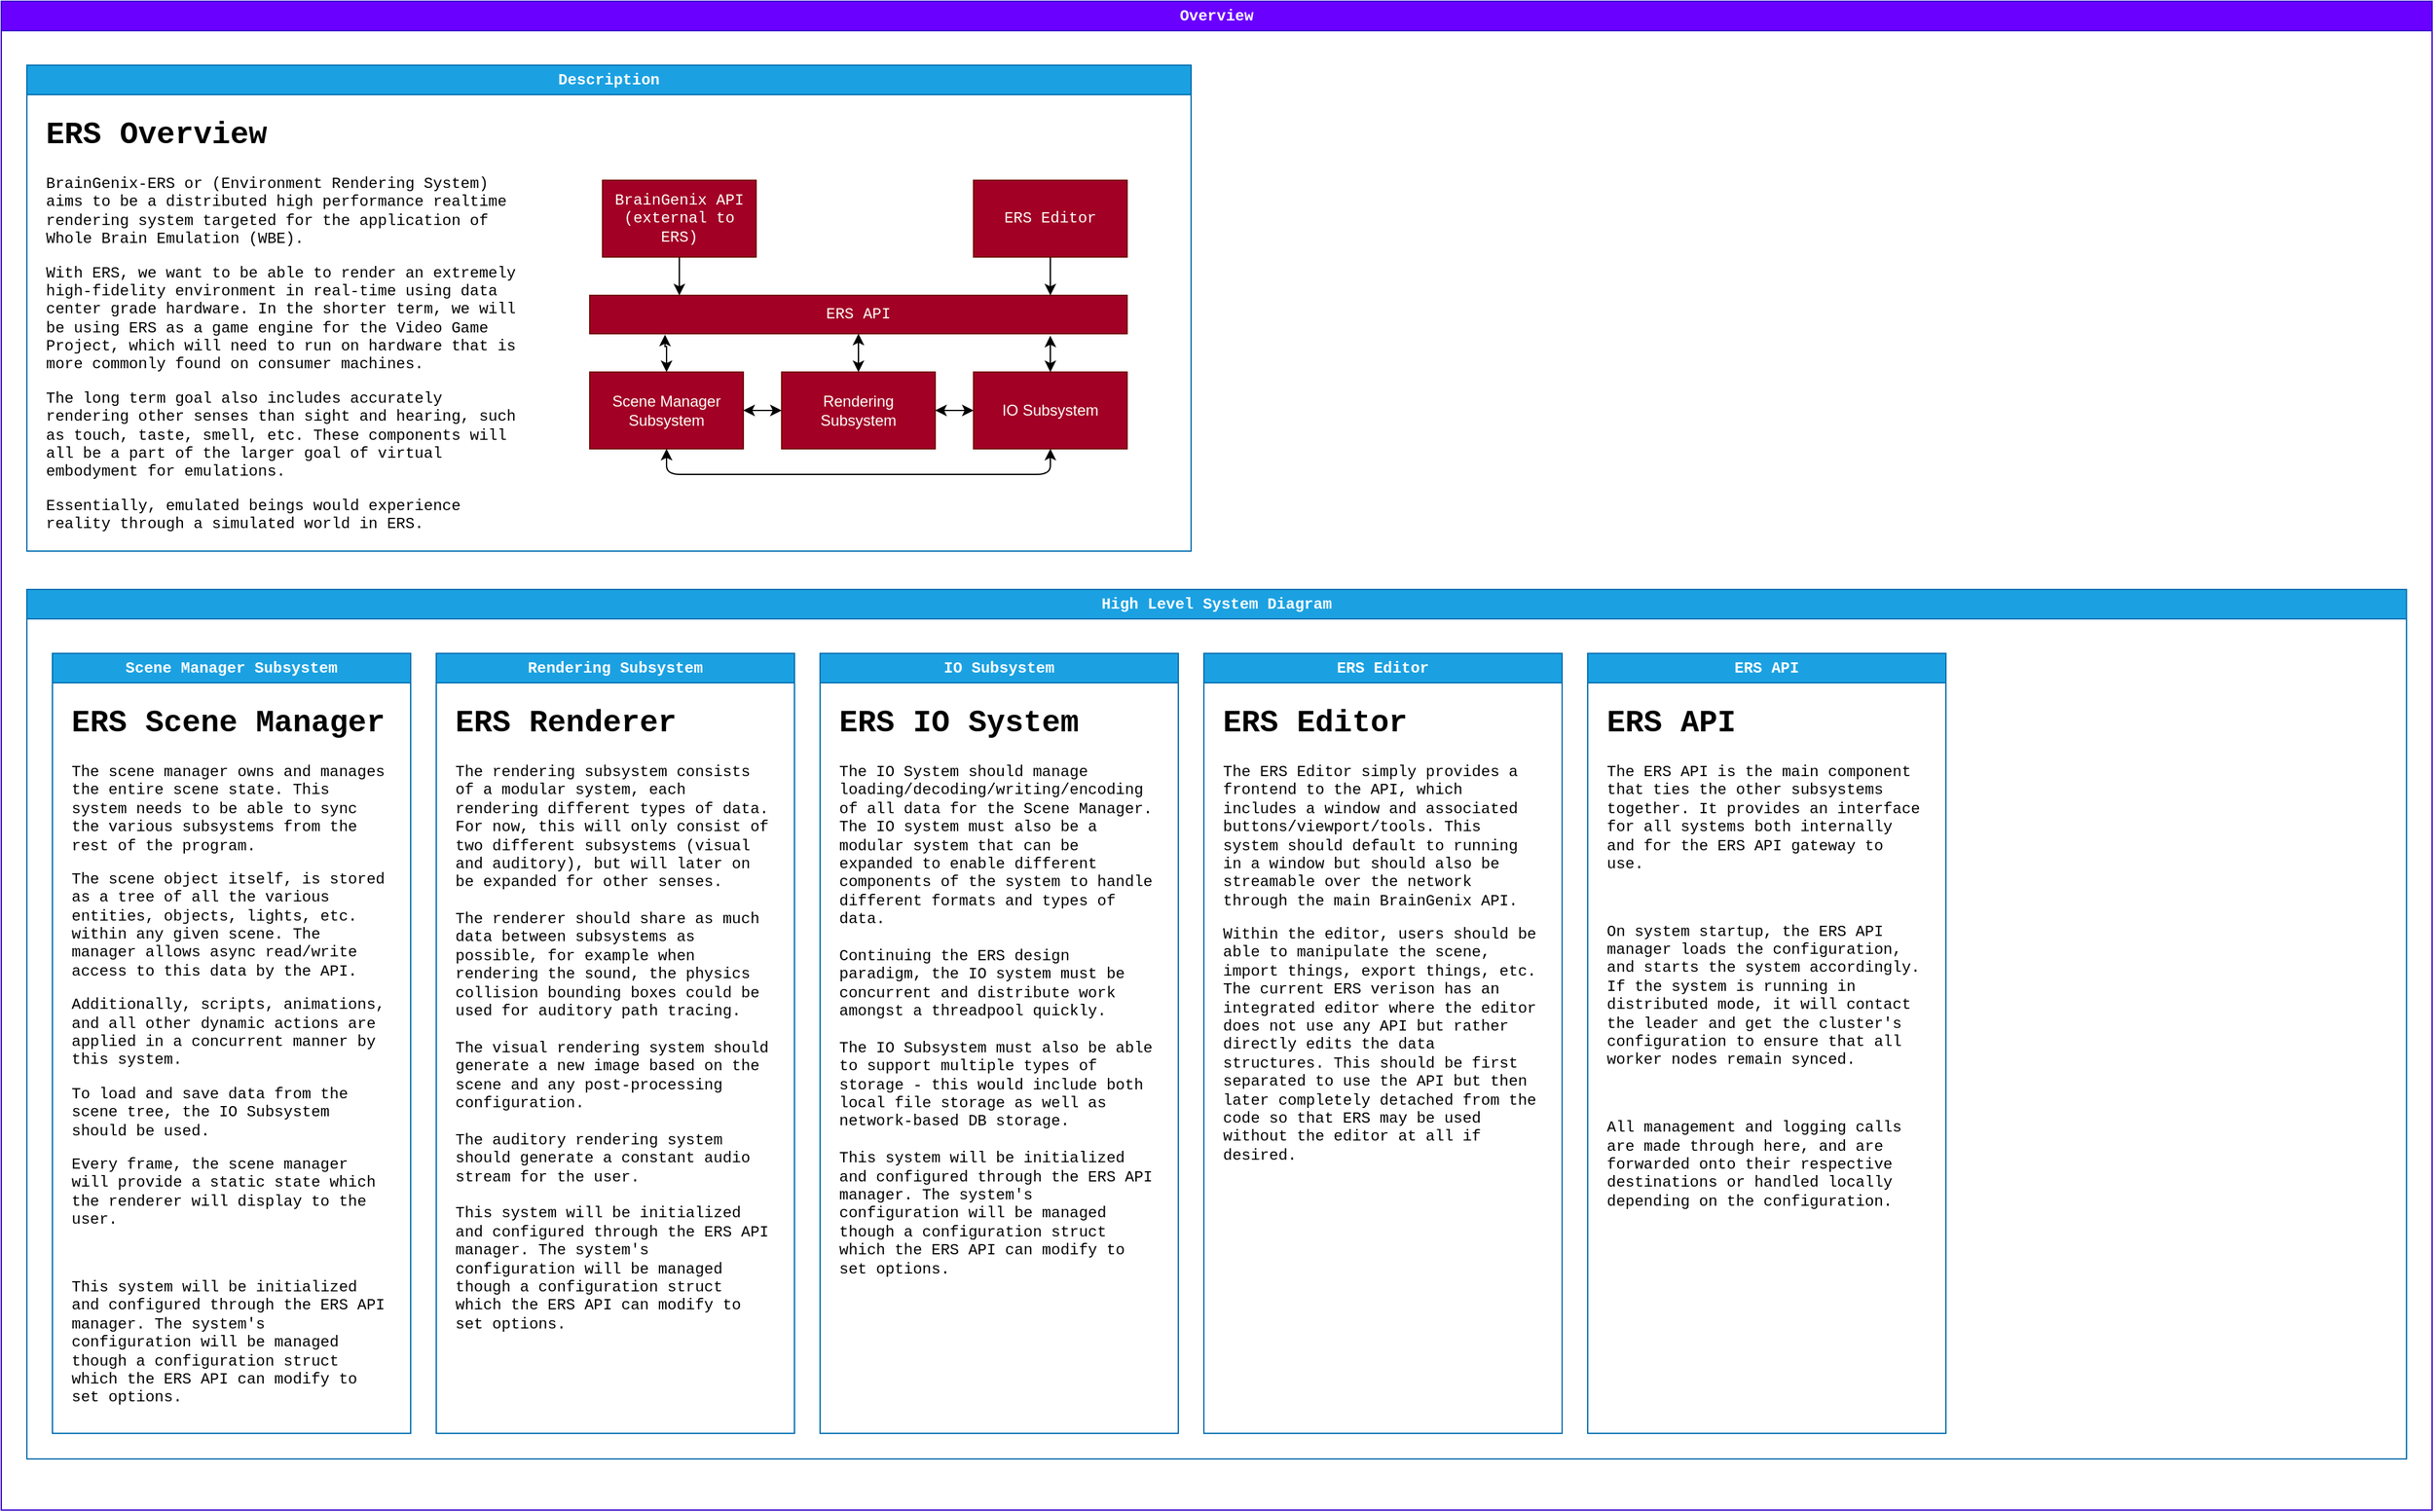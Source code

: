 <mxfile version="21.2.1" type="device" pages="3">
  <diagram name="Page-1" id="zG-rwdA8NLukDpqJWhqa">
    <mxGraphModel dx="1783" dy="1098" grid="1" gridSize="10" guides="1" tooltips="1" connect="1" arrows="1" fold="1" page="1" pageScale="1" pageWidth="1920" pageHeight="1200" math="0" shadow="0">
      <root>
        <mxCell id="0" />
        <mxCell id="1" parent="0" />
        <mxCell id="RNYJAYzDWkYhAqMdC7L9-4" value="Overview" style="swimlane;whiteSpace=wrap;html=1;fillColor=#6a00ff;fontColor=#ffffff;strokeColor=#3700CC;fontFamily=Courier New;" vertex="1" parent="1">
          <mxGeometry x="10" y="10" width="1900" height="1180" as="geometry" />
        </mxCell>
        <mxCell id="RNYJAYzDWkYhAqMdC7L9-5" value="High Level System Diagram" style="swimlane;whiteSpace=wrap;html=1;fillColor=#1ba1e2;fontColor=#ffffff;strokeColor=#006EAF;fontFamily=Courier New;" vertex="1" parent="RNYJAYzDWkYhAqMdC7L9-4">
          <mxGeometry x="20" y="460" width="1860" height="680" as="geometry" />
        </mxCell>
        <mxCell id="RNYJAYzDWkYhAqMdC7L9-29" value="ERS Editor" style="swimlane;whiteSpace=wrap;html=1;rounded=0;strokeColor=#006EAF;fontFamily=Courier New;fontSize=12;fontColor=#ffffff;startSize=23;fillColor=#1ba1e2;" vertex="1" parent="RNYJAYzDWkYhAqMdC7L9-5">
          <mxGeometry x="920" y="50" width="280" height="610" as="geometry" />
        </mxCell>
        <mxCell id="RNYJAYzDWkYhAqMdC7L9-30" value="&lt;h1&gt;ERS Editor&lt;/h1&gt;&lt;p&gt;The ERS Editor simply provides a frontend to the API, which includes a window and associated buttons/viewport/tools. This system should default to running in a window but should also be streamable over the network through the main BrainGenix API.&lt;/p&gt;&lt;p&gt;Within the editor, users should be able to manipulate the scene, import things, export things, etc. The current ERS verison has an integrated editor where the editor does not use any API but rather directly edits the data structures. This should be first separated to use the API but then later completely detached from the code so that ERS may be used without the editor at all if desired.&lt;/p&gt;" style="text;html=1;strokeColor=none;fillColor=none;spacing=5;spacingTop=-20;whiteSpace=wrap;overflow=hidden;rounded=0;fontFamily=Courier New;" vertex="1" parent="RNYJAYzDWkYhAqMdC7L9-29">
          <mxGeometry x="10" y="35" width="260" height="565" as="geometry" />
        </mxCell>
        <mxCell id="RNYJAYzDWkYhAqMdC7L9-31" value="Scene Manager Subsystem" style="swimlane;whiteSpace=wrap;html=1;rounded=0;strokeColor=#006EAF;fontFamily=Courier New;fontSize=12;fontColor=#ffffff;startSize=23;fillColor=#1ba1e2;" vertex="1" parent="RNYJAYzDWkYhAqMdC7L9-5">
          <mxGeometry x="20" y="50" width="280" height="610" as="geometry" />
        </mxCell>
        <mxCell id="RNYJAYzDWkYhAqMdC7L9-32" value="&lt;h1&gt;ERS Scene Manager&lt;/h1&gt;&lt;p&gt;The scene manager owns and manages the entire scene state. This system needs to be able to sync the various subsystems from the rest of the program.&amp;nbsp;&lt;/p&gt;&lt;p&gt;The scene object itself, is stored as a tree of all the various entities, objects, lights, etc. within any given scene. The manager allows async read/write access to this data by the API.&lt;/p&gt;&lt;p&gt;Additionally, scripts, animations, and all other dynamic actions are applied in a concurrent manner by this system.&lt;/p&gt;&lt;p&gt;To load and save data from the scene tree, the IO Subsystem should be used.&lt;/p&gt;&lt;p&gt;Every frame, the scene manager will provide a static state which the renderer will display to the user.&lt;/p&gt;&lt;p&gt;&lt;br&gt;&lt;/p&gt;&lt;p&gt;This system will be initialized and configured through the ERS API manager. The system&#39;s configuration will be managed though a configuration struct which the ERS API can modify to set options.&lt;br&gt;&lt;/p&gt;" style="text;html=1;strokeColor=none;fillColor=none;spacing=5;spacingTop=-20;whiteSpace=wrap;overflow=hidden;rounded=0;fontFamily=Courier New;" vertex="1" parent="RNYJAYzDWkYhAqMdC7L9-31">
          <mxGeometry x="10" y="35" width="260" height="565" as="geometry" />
        </mxCell>
        <mxCell id="RNYJAYzDWkYhAqMdC7L9-33" value="Rendering Subsystem" style="swimlane;whiteSpace=wrap;html=1;rounded=0;strokeColor=#006EAF;fontFamily=Courier New;fontSize=12;fontColor=#ffffff;startSize=23;fillColor=#1ba1e2;" vertex="1" parent="RNYJAYzDWkYhAqMdC7L9-5">
          <mxGeometry x="320" y="50" width="280" height="610" as="geometry" />
        </mxCell>
        <mxCell id="RNYJAYzDWkYhAqMdC7L9-34" value="&lt;h1&gt;ERS Renderer&lt;br&gt;&lt;/h1&gt;&lt;div&gt;The rendering subsystem consists of a modular system, each rendering different types of data. For now, this will only consist of two different subsystems (visual and auditory), but will later on be expanded for other senses.&lt;/div&gt;&lt;div&gt;&lt;br&gt;&lt;/div&gt;&lt;div&gt;The renderer should share as much data between subsystems as possible, for example when rendering the sound, the physics collision bounding boxes could be used for auditory path tracing.&lt;/div&gt;&lt;div&gt;&lt;br&gt;&lt;/div&gt;&lt;div&gt;The visual rendering system should generate a new image based on the scene and any post-processing configuration.&lt;/div&gt;&lt;div&gt;&lt;br&gt;&lt;/div&gt;&lt;div&gt;The auditory rendering system should generate a constant audio stream for the user.&lt;/div&gt;&lt;div&gt;&lt;br&gt;&lt;/div&gt;&lt;div&gt;This system will be initialized and configured through the ERS API manager. The system&#39;s configuration will be managed though a configuration struct which the ERS API can modify to set options.&lt;br&gt;&lt;/div&gt;" style="text;html=1;strokeColor=none;fillColor=none;spacing=5;spacingTop=-20;whiteSpace=wrap;overflow=hidden;rounded=0;fontFamily=Courier New;" vertex="1" parent="RNYJAYzDWkYhAqMdC7L9-33">
          <mxGeometry x="10" y="35" width="260" height="565" as="geometry" />
        </mxCell>
        <mxCell id="RNYJAYzDWkYhAqMdC7L9-35" value="IO Subsystem" style="swimlane;whiteSpace=wrap;html=1;rounded=0;strokeColor=#006EAF;fontFamily=Courier New;fontSize=12;fontColor=#ffffff;startSize=23;fillColor=#1ba1e2;" vertex="1" parent="RNYJAYzDWkYhAqMdC7L9-5">
          <mxGeometry x="620" y="50" width="280" height="610" as="geometry" />
        </mxCell>
        <mxCell id="RNYJAYzDWkYhAqMdC7L9-36" value="&lt;h1&gt;ERS IO System&lt;br&gt;&lt;/h1&gt;&lt;div&gt;&lt;div&gt;The IO System should manage loading/decoding/writing/encoding of all data for the Scene Manager. The IO system must also be a modular system that can be expanded to enable different components of the system to handle different formats and types of data.&lt;/div&gt;&lt;/div&gt;&lt;div&gt;&lt;br&gt;&lt;/div&gt;&lt;div&gt;Continuing the ERS design paradigm, the IO system must be concurrent and distribute work amongst a threadpool quickly.&lt;/div&gt;&lt;div&gt;&lt;br&gt;&lt;/div&gt;&lt;div&gt;The IO Subsystem must also be able to support multiple types of storage - this would include both local file storage as well as network-based DB storage.&lt;/div&gt;&lt;div&gt;&lt;br&gt;&lt;/div&gt;&lt;div&gt;This system will be initialized and configured through the ERS API manager. The system&#39;s configuration will be managed though a configuration struct which the ERS API can modify to set options.&lt;/div&gt;" style="text;html=1;strokeColor=none;fillColor=none;spacing=5;spacingTop=-20;whiteSpace=wrap;overflow=hidden;rounded=0;fontFamily=Courier New;" vertex="1" parent="RNYJAYzDWkYhAqMdC7L9-35">
          <mxGeometry x="10" y="35" width="260" height="565" as="geometry" />
        </mxCell>
        <mxCell id="RNYJAYzDWkYhAqMdC7L9-37" value="ERS API" style="swimlane;whiteSpace=wrap;html=1;rounded=0;strokeColor=#006EAF;fontFamily=Courier New;fontSize=12;fontColor=#ffffff;startSize=23;fillColor=#1ba1e2;" vertex="1" parent="RNYJAYzDWkYhAqMdC7L9-5">
          <mxGeometry x="1220" y="50" width="280" height="610" as="geometry" />
        </mxCell>
        <mxCell id="RNYJAYzDWkYhAqMdC7L9-38" value="&lt;h1&gt;ERS API&lt;/h1&gt;&lt;p&gt;The ERS API is the main component that ties the other subsystems together. It provides an interface for all systems both internally and for the ERS API gateway to use.&lt;/p&gt;&lt;p&gt;&lt;br&gt;&lt;/p&gt;&lt;p&gt;On system startup, the ERS API manager loads the configuration, and starts the system accordingly. If the system is running in distributed mode, it will contact the leader and get the cluster&#39;s configuration to ensure that all worker nodes remain synced.&lt;/p&gt;&lt;p&gt;&lt;span style=&quot;background-color: initial;&quot;&gt;&lt;br&gt;&lt;/span&gt;&lt;/p&gt;&lt;p&gt;&lt;span style=&quot;background-color: initial;&quot;&gt;All management and logging calls are made through here, and are forwarded onto their respective destinations or handled locally depending on the configuration.&lt;/span&gt;&lt;span style=&quot;background-color: initial;&quot;&gt;&amp;nbsp;&lt;/span&gt;&lt;/p&gt;" style="text;html=1;strokeColor=none;fillColor=none;spacing=5;spacingTop=-20;whiteSpace=wrap;overflow=hidden;rounded=0;fontFamily=Courier New;" vertex="1" parent="RNYJAYzDWkYhAqMdC7L9-37">
          <mxGeometry x="10" y="35" width="260" height="565" as="geometry" />
        </mxCell>
        <mxCell id="RNYJAYzDWkYhAqMdC7L9-2" value="Description" style="swimlane;whiteSpace=wrap;html=1;rounded=0;strokeColor=#006EAF;fontFamily=Courier New;fontSize=12;fontColor=#ffffff;startSize=23;fillColor=#1ba1e2;" vertex="1" parent="RNYJAYzDWkYhAqMdC7L9-4">
          <mxGeometry x="20" y="50" width="910" height="380" as="geometry" />
        </mxCell>
        <mxCell id="RNYJAYzDWkYhAqMdC7L9-3" value="&lt;h1&gt;ERS Overview&lt;/h1&gt;&lt;p&gt;BrainGenix-ERS or (Environment Rendering System) aims to be a distributed high performance realtime rendering system targeted for the application of Whole Brain Emulation (WBE).&amp;nbsp;&lt;/p&gt;&lt;p&gt;With ERS, we want to be able to render an extremely high-fidelity environment in real-time using data center grade hardware. In the shorter term, we will be using ERS as a game engine for the Video Game Project, which will need to run on hardware that is more commonly found on consumer machines.&lt;/p&gt;&lt;p&gt;The long term goal also includes accurately rendering other senses than sight and hearing, such as touch, taste, smell, etc. These components will all be a part of the larger goal of virtual embodyment for emulations.&lt;/p&gt;&lt;p&gt;Essentially, emulated beings would experience reality through a simulated world in ERS.&lt;/p&gt;" style="text;html=1;strokeColor=none;fillColor=none;spacing=5;spacingTop=-20;whiteSpace=wrap;overflow=hidden;rounded=0;fontFamily=Courier New;" vertex="1" parent="RNYJAYzDWkYhAqMdC7L9-2">
          <mxGeometry x="10" y="35" width="380" height="335" as="geometry" />
        </mxCell>
        <mxCell id="RNYJAYzDWkYhAqMdC7L9-6" value="ERS API" style="rounded=0;whiteSpace=wrap;html=1;fillColor=#a20025;fontColor=#ffffff;strokeColor=#6F0000;fontFamily=Courier New;" vertex="1" parent="RNYJAYzDWkYhAqMdC7L9-2">
          <mxGeometry x="440" y="180" width="420" height="30" as="geometry" />
        </mxCell>
        <mxCell id="RNYJAYzDWkYhAqMdC7L9-12" style="edgeStyle=orthogonalEdgeStyle;rounded=0;orthogonalLoop=1;jettySize=auto;html=1;" edge="1" parent="RNYJAYzDWkYhAqMdC7L9-2" source="RNYJAYzDWkYhAqMdC7L9-7">
          <mxGeometry relative="1" as="geometry">
            <mxPoint x="800" y="180" as="targetPoint" />
            <Array as="points">
              <mxPoint x="800" y="180" />
            </Array>
          </mxGeometry>
        </mxCell>
        <mxCell id="RNYJAYzDWkYhAqMdC7L9-7" value="ERS Editor" style="rounded=0;whiteSpace=wrap;html=1;fillColor=#a20025;fontColor=#ffffff;strokeColor=#6F0000;fontFamily=Courier New;" vertex="1" parent="RNYJAYzDWkYhAqMdC7L9-2">
          <mxGeometry x="740" y="90" width="120" height="60" as="geometry" />
        </mxCell>
        <mxCell id="RNYJAYzDWkYhAqMdC7L9-11" style="edgeStyle=orthogonalEdgeStyle;rounded=0;orthogonalLoop=1;jettySize=auto;html=1;" edge="1" parent="RNYJAYzDWkYhAqMdC7L9-2" source="RNYJAYzDWkYhAqMdC7L9-8">
          <mxGeometry relative="1" as="geometry">
            <mxPoint x="510" y="180" as="targetPoint" />
          </mxGeometry>
        </mxCell>
        <mxCell id="RNYJAYzDWkYhAqMdC7L9-8" value="BrainGenix API (external to ERS)" style="rounded=0;whiteSpace=wrap;html=1;fillColor=#a20025;fontColor=#ffffff;strokeColor=#6F0000;fontFamily=Courier New;" vertex="1" parent="RNYJAYzDWkYhAqMdC7L9-2">
          <mxGeometry x="450" y="90" width="120" height="60" as="geometry" />
        </mxCell>
        <mxCell id="RNYJAYzDWkYhAqMdC7L9-19" style="edgeStyle=orthogonalEdgeStyle;rounded=0;orthogonalLoop=1;jettySize=auto;html=1;entryX=0.14;entryY=1.026;entryDx=0;entryDy=0;entryPerimeter=0;startArrow=classic;startFill=1;" edge="1" parent="RNYJAYzDWkYhAqMdC7L9-2" source="RNYJAYzDWkYhAqMdC7L9-13" target="RNYJAYzDWkYhAqMdC7L9-6">
          <mxGeometry relative="1" as="geometry" />
        </mxCell>
        <mxCell id="RNYJAYzDWkYhAqMdC7L9-13" value="Scene Manager Subsystem" style="rounded=0;whiteSpace=wrap;html=1;fillColor=#a20025;fontColor=#ffffff;strokeColor=#6F0000;" vertex="1" parent="RNYJAYzDWkYhAqMdC7L9-2">
          <mxGeometry x="440" y="240" width="120" height="60" as="geometry" />
        </mxCell>
        <mxCell id="RNYJAYzDWkYhAqMdC7L9-20" style="edgeStyle=orthogonalEdgeStyle;rounded=0;orthogonalLoop=1;jettySize=auto;html=1;entryX=0.5;entryY=1;entryDx=0;entryDy=0;startArrow=classic;startFill=1;" edge="1" parent="RNYJAYzDWkYhAqMdC7L9-2" source="RNYJAYzDWkYhAqMdC7L9-14" target="RNYJAYzDWkYhAqMdC7L9-6">
          <mxGeometry relative="1" as="geometry" />
        </mxCell>
        <mxCell id="RNYJAYzDWkYhAqMdC7L9-14" value="Rendering Subsystem" style="rounded=0;whiteSpace=wrap;html=1;fillColor=#a20025;fontColor=#ffffff;strokeColor=#6F0000;" vertex="1" parent="RNYJAYzDWkYhAqMdC7L9-2">
          <mxGeometry x="590" y="240" width="120" height="60" as="geometry" />
        </mxCell>
        <mxCell id="RNYJAYzDWkYhAqMdC7L9-23" style="edgeStyle=orthogonalEdgeStyle;rounded=0;orthogonalLoop=1;jettySize=auto;html=1;entryX=0;entryY=0.5;entryDx=0;entryDy=0;startArrow=classic;startFill=1;" edge="1" parent="RNYJAYzDWkYhAqMdC7L9-2" source="RNYJAYzDWkYhAqMdC7L9-13" target="RNYJAYzDWkYhAqMdC7L9-14">
          <mxGeometry relative="1" as="geometry" />
        </mxCell>
        <mxCell id="RNYJAYzDWkYhAqMdC7L9-21" style="edgeStyle=orthogonalEdgeStyle;rounded=0;orthogonalLoop=1;jettySize=auto;html=1;entryX=0.857;entryY=1.052;entryDx=0;entryDy=0;entryPerimeter=0;startArrow=classic;startFill=1;" edge="1" parent="RNYJAYzDWkYhAqMdC7L9-2" source="RNYJAYzDWkYhAqMdC7L9-15" target="RNYJAYzDWkYhAqMdC7L9-6">
          <mxGeometry relative="1" as="geometry" />
        </mxCell>
        <mxCell id="RNYJAYzDWkYhAqMdC7L9-22" style="edgeStyle=orthogonalEdgeStyle;rounded=0;orthogonalLoop=1;jettySize=auto;html=1;entryX=1;entryY=0.5;entryDx=0;entryDy=0;startArrow=classic;startFill=1;" edge="1" parent="RNYJAYzDWkYhAqMdC7L9-2" source="RNYJAYzDWkYhAqMdC7L9-15" target="RNYJAYzDWkYhAqMdC7L9-14">
          <mxGeometry relative="1" as="geometry" />
        </mxCell>
        <mxCell id="RNYJAYzDWkYhAqMdC7L9-24" style="edgeStyle=orthogonalEdgeStyle;rounded=1;orthogonalLoop=1;jettySize=auto;html=1;entryX=0.5;entryY=1;entryDx=0;entryDy=0;startArrow=classic;startFill=1;" edge="1" parent="RNYJAYzDWkYhAqMdC7L9-2" source="RNYJAYzDWkYhAqMdC7L9-15" target="RNYJAYzDWkYhAqMdC7L9-13">
          <mxGeometry relative="1" as="geometry">
            <Array as="points">
              <mxPoint x="800" y="320" />
              <mxPoint x="500" y="320" />
            </Array>
          </mxGeometry>
        </mxCell>
        <mxCell id="RNYJAYzDWkYhAqMdC7L9-15" value="IO Subsystem" style="rounded=0;whiteSpace=wrap;html=1;fillColor=#a20025;fontColor=#ffffff;strokeColor=#6F0000;" vertex="1" parent="RNYJAYzDWkYhAqMdC7L9-2">
          <mxGeometry x="740" y="240" width="120" height="60" as="geometry" />
        </mxCell>
      </root>
    </mxGraphModel>
  </diagram>
  <diagram id="aN3JS4Op0_-fJIj75qcH" name="IO Subsystem">
    <mxGraphModel dx="1188" dy="732" grid="1" gridSize="10" guides="1" tooltips="1" connect="1" arrows="1" fold="1" page="1" pageScale="1" pageWidth="1600" pageHeight="1200" math="0" shadow="0">
      <root>
        <mxCell id="0" />
        <mxCell id="1" parent="0" />
        <mxCell id="k_cB_OgdKZQHojc_9U8v-37" value="Raw Storage Schema" style="swimlane;whiteSpace=wrap;html=1;fillColor=#6a00ff;fontColor=#ffffff;strokeColor=#3700CC;fontFamily=Courier New;" parent="1" vertex="1">
          <mxGeometry x="1620" y="20" width="1560" height="400" as="geometry" />
        </mxCell>
        <mxCell id="7kZR4FwbDN4tU4MtZttM-1" value="Meshes" style="swimlane;whiteSpace=wrap;html=1;fillColor=#008a00;fontColor=#ffffff;strokeColor=#005700;fontFamily=Courier New;" parent="k_cB_OgdKZQHojc_9U8v-37" vertex="1">
          <mxGeometry x="20" y="45" width="330" height="340" as="geometry" />
        </mxCell>
        <mxCell id="7kZR4FwbDN4tU4MtZttM-15" value="" style="shape=table;startSize=0;container=1;collapsible=0;childLayout=tableLayout;fontSize=11;fontFamily=Courier New;" parent="7kZR4FwbDN4tU4MtZttM-1" vertex="1">
          <mxGeometry x="10" y="220" width="310" height="100" as="geometry" />
        </mxCell>
        <mxCell id="7kZR4FwbDN4tU4MtZttM-16" value="" style="shape=tableRow;horizontal=0;startSize=0;swimlaneHead=0;swimlaneBody=0;strokeColor=inherit;top=0;left=0;bottom=0;right=0;collapsible=0;dropTarget=0;fillColor=none;points=[[0,0.5],[1,0.5]];portConstraint=eastwest;fontSize=12;fontFamily=Courier New;" parent="7kZR4FwbDN4tU4MtZttM-15" vertex="1">
          <mxGeometry width="310" height="20" as="geometry" />
        </mxCell>
        <mxCell id="7kZR4FwbDN4tU4MtZttM-17" value="&lt;font style=&quot;font-size: 11px;&quot;&gt;&lt;b&gt;UUID&lt;/b&gt;&lt;/font&gt;" style="shape=partialRectangle;html=1;whiteSpace=wrap;connectable=0;strokeColor=inherit;overflow=hidden;fillColor=none;top=0;left=0;bottom=0;right=0;pointerEvents=1;fontSize=11;fontFamily=Courier New;" parent="7kZR4FwbDN4tU4MtZttM-16" vertex="1">
          <mxGeometry width="120" height="20" as="geometry">
            <mxRectangle width="120" height="20" as="alternateBounds" />
          </mxGeometry>
        </mxCell>
        <mxCell id="7kZR4FwbDN4tU4MtZttM-18" value="&lt;b&gt;Mesh Data&lt;/b&gt;" style="shape=partialRectangle;html=1;whiteSpace=wrap;connectable=0;strokeColor=inherit;overflow=hidden;fillColor=none;top=0;left=0;bottom=0;right=0;pointerEvents=1;fontSize=11;fontFamily=Courier New;" parent="7kZR4FwbDN4tU4MtZttM-16" vertex="1">
          <mxGeometry x="120" width="190" height="20" as="geometry">
            <mxRectangle width="190" height="20" as="alternateBounds" />
          </mxGeometry>
        </mxCell>
        <mxCell id="7kZR4FwbDN4tU4MtZttM-20" value="" style="shape=tableRow;horizontal=0;startSize=0;swimlaneHead=0;swimlaneBody=0;strokeColor=inherit;top=0;left=0;bottom=0;right=0;collapsible=0;dropTarget=0;fillColor=none;points=[[0,0.5],[1,0.5]];portConstraint=eastwest;fontSize=16;fontFamily=Courier New;" parent="7kZR4FwbDN4tU4MtZttM-15" vertex="1">
          <mxGeometry y="20" width="310" height="20" as="geometry" />
        </mxCell>
        <mxCell id="7kZR4FwbDN4tU4MtZttM-21" value="&lt;font style=&quot;font-size: 11px;&quot;&gt;d0ee51db-ed6...&lt;/font&gt;" style="shape=partialRectangle;html=1;whiteSpace=wrap;connectable=0;strokeColor=inherit;overflow=hidden;fillColor=none;top=0;left=0;bottom=0;right=0;pointerEvents=1;fontSize=11;fontFamily=Courier New;" parent="7kZR4FwbDN4tU4MtZttM-20" vertex="1">
          <mxGeometry width="120" height="20" as="geometry">
            <mxRectangle width="120" height="20" as="alternateBounds" />
          </mxGeometry>
        </mxCell>
        <mxCell id="7kZR4FwbDN4tU4MtZttM-22" value="&amp;lt;binary_blob&amp;gt;" style="shape=partialRectangle;html=1;whiteSpace=wrap;connectable=0;strokeColor=inherit;overflow=hidden;fillColor=none;top=0;left=0;bottom=0;right=0;pointerEvents=1;fontSize=11;fontFamily=Courier New;" parent="7kZR4FwbDN4tU4MtZttM-20" vertex="1">
          <mxGeometry x="120" width="190" height="20" as="geometry">
            <mxRectangle width="190" height="20" as="alternateBounds" />
          </mxGeometry>
        </mxCell>
        <mxCell id="7kZR4FwbDN4tU4MtZttM-32" style="shape=tableRow;horizontal=0;startSize=0;swimlaneHead=0;swimlaneBody=0;strokeColor=inherit;top=0;left=0;bottom=0;right=0;collapsible=0;dropTarget=0;fillColor=none;points=[[0,0.5],[1,0.5]];portConstraint=eastwest;fontSize=16;fontFamily=Courier New;" parent="7kZR4FwbDN4tU4MtZttM-15" vertex="1">
          <mxGeometry y="40" width="310" height="20" as="geometry" />
        </mxCell>
        <mxCell id="7kZR4FwbDN4tU4MtZttM-33" value="ffa0acd9-299..." style="shape=partialRectangle;html=1;whiteSpace=wrap;connectable=0;strokeColor=inherit;overflow=hidden;fillColor=none;top=0;left=0;bottom=0;right=0;pointerEvents=1;fontSize=11;fontFamily=Courier New;" parent="7kZR4FwbDN4tU4MtZttM-32" vertex="1">
          <mxGeometry width="120" height="20" as="geometry">
            <mxRectangle width="120" height="20" as="alternateBounds" />
          </mxGeometry>
        </mxCell>
        <mxCell id="7kZR4FwbDN4tU4MtZttM-34" value="&lt;font&gt;&amp;lt;binary_blob&amp;gt;&lt;/font&gt;" style="shape=partialRectangle;html=1;whiteSpace=wrap;connectable=0;strokeColor=inherit;overflow=hidden;fillColor=none;top=0;left=0;bottom=0;right=0;pointerEvents=1;fontSize=11;fontFamily=Courier New;" parent="7kZR4FwbDN4tU4MtZttM-32" vertex="1">
          <mxGeometry x="120" width="190" height="20" as="geometry">
            <mxRectangle width="190" height="20" as="alternateBounds" />
          </mxGeometry>
        </mxCell>
        <mxCell id="7kZR4FwbDN4tU4MtZttM-24" value="" style="shape=tableRow;horizontal=0;startSize=0;swimlaneHead=0;swimlaneBody=0;strokeColor=inherit;top=0;left=0;bottom=0;right=0;collapsible=0;dropTarget=0;fillColor=none;points=[[0,0.5],[1,0.5]];portConstraint=eastwest;fontSize=16;fontFamily=Courier New;" parent="7kZR4FwbDN4tU4MtZttM-15" vertex="1">
          <mxGeometry y="60" width="310" height="20" as="geometry" />
        </mxCell>
        <mxCell id="7kZR4FwbDN4tU4MtZttM-25" value="7bc221ae-476..." style="shape=partialRectangle;html=1;whiteSpace=wrap;connectable=0;strokeColor=inherit;overflow=hidden;fillColor=none;top=0;left=0;bottom=0;right=0;pointerEvents=1;fontSize=11;fontFamily=Courier New;" parent="7kZR4FwbDN4tU4MtZttM-24" vertex="1">
          <mxGeometry width="120" height="20" as="geometry">
            <mxRectangle width="120" height="20" as="alternateBounds" />
          </mxGeometry>
        </mxCell>
        <mxCell id="7kZR4FwbDN4tU4MtZttM-26" value="&lt;font&gt;&amp;lt;binary_blob&amp;gt;&lt;/font&gt;" style="shape=partialRectangle;html=1;whiteSpace=wrap;connectable=0;strokeColor=inherit;overflow=hidden;fillColor=none;top=0;left=0;bottom=0;right=0;pointerEvents=1;fontSize=11;fontFamily=Courier New;" parent="7kZR4FwbDN4tU4MtZttM-24" vertex="1">
          <mxGeometry x="120" width="190" height="20" as="geometry">
            <mxRectangle width="190" height="20" as="alternateBounds" />
          </mxGeometry>
        </mxCell>
        <mxCell id="7kZR4FwbDN4tU4MtZttM-35" style="shape=tableRow;horizontal=0;startSize=0;swimlaneHead=0;swimlaneBody=0;strokeColor=inherit;top=0;left=0;bottom=0;right=0;collapsible=0;dropTarget=0;fillColor=none;points=[[0,0.5],[1,0.5]];portConstraint=eastwest;fontSize=16;fontFamily=Courier New;" parent="7kZR4FwbDN4tU4MtZttM-15" vertex="1">
          <mxGeometry y="80" width="310" height="20" as="geometry" />
        </mxCell>
        <mxCell id="7kZR4FwbDN4tU4MtZttM-36" value="..." style="shape=partialRectangle;html=1;whiteSpace=wrap;connectable=0;strokeColor=inherit;overflow=hidden;fillColor=none;top=0;left=0;bottom=0;right=0;pointerEvents=1;fontSize=11;fontFamily=Courier New;" parent="7kZR4FwbDN4tU4MtZttM-35" vertex="1">
          <mxGeometry width="120" height="20" as="geometry">
            <mxRectangle width="120" height="20" as="alternateBounds" />
          </mxGeometry>
        </mxCell>
        <mxCell id="7kZR4FwbDN4tU4MtZttM-37" value="&lt;font&gt;...&lt;/font&gt;" style="shape=partialRectangle;html=1;whiteSpace=wrap;connectable=0;strokeColor=inherit;overflow=hidden;fillColor=none;top=0;left=0;bottom=0;right=0;pointerEvents=1;fontSize=11;fontFamily=Courier New;" parent="7kZR4FwbDN4tU4MtZttM-35" vertex="1">
          <mxGeometry x="120" width="190" height="20" as="geometry">
            <mxRectangle width="190" height="20" as="alternateBounds" />
          </mxGeometry>
        </mxCell>
        <mxCell id="7kZR4FwbDN4tU4MtZttM-47" value="&lt;h1&gt;&lt;font style=&quot;font-size: 15px;&quot;&gt;Mesh Data Storage&lt;/font&gt;&lt;/h1&gt;&lt;p&gt;ERS stores mesh data for the 3D models in a table consisting of the mesh data&#39;s binary blob (format to be decided), and a unique ID or UUID. The UUID is used in a key-value store for database compatibility. For performance reasons, the meshes should be kept smaller and as such a limit (TBD) may be enforced.&lt;/p&gt;&lt;p&gt;See example table below:&lt;/p&gt;" style="text;html=1;strokeColor=none;fillColor=none;spacing=5;spacingTop=-20;whiteSpace=wrap;overflow=hidden;rounded=0;fontSize=11;fontFamily=Courier New;fontColor=default;" parent="7kZR4FwbDN4tU4MtZttM-1" vertex="1">
          <mxGeometry x="10" y="40" width="310" height="170" as="geometry" />
        </mxCell>
        <mxCell id="k_cB_OgdKZQHojc_9U8v-1" value="Textures" style="swimlane;whiteSpace=wrap;html=1;fillColor=#008a00;fontColor=#ffffff;strokeColor=#005700;fontFamily=Courier New;" parent="k_cB_OgdKZQHojc_9U8v-37" vertex="1">
          <mxGeometry x="370" y="45" width="330" height="340" as="geometry" />
        </mxCell>
        <mxCell id="k_cB_OgdKZQHojc_9U8v-2" value="" style="shape=table;startSize=0;container=1;collapsible=0;childLayout=tableLayout;fontSize=11;fontFamily=Courier New;" parent="k_cB_OgdKZQHojc_9U8v-1" vertex="1">
          <mxGeometry x="10" y="220" width="310" height="100" as="geometry" />
        </mxCell>
        <mxCell id="k_cB_OgdKZQHojc_9U8v-3" value="" style="shape=tableRow;horizontal=0;startSize=0;swimlaneHead=0;swimlaneBody=0;strokeColor=inherit;top=0;left=0;bottom=0;right=0;collapsible=0;dropTarget=0;fillColor=none;points=[[0,0.5],[1,0.5]];portConstraint=eastwest;fontSize=12;fontFamily=Courier New;" parent="k_cB_OgdKZQHojc_9U8v-2" vertex="1">
          <mxGeometry width="310" height="20" as="geometry" />
        </mxCell>
        <mxCell id="k_cB_OgdKZQHojc_9U8v-4" value="&lt;font style=&quot;font-size: 11px;&quot;&gt;&lt;b&gt;UUID&lt;/b&gt;&lt;/font&gt;" style="shape=partialRectangle;html=1;whiteSpace=wrap;connectable=0;strokeColor=inherit;overflow=hidden;fillColor=none;top=0;left=0;bottom=0;right=0;pointerEvents=1;fontSize=11;fontFamily=Courier New;" parent="k_cB_OgdKZQHojc_9U8v-3" vertex="1">
          <mxGeometry width="120" height="20" as="geometry">
            <mxRectangle width="120" height="20" as="alternateBounds" />
          </mxGeometry>
        </mxCell>
        <mxCell id="k_cB_OgdKZQHojc_9U8v-5" value="&lt;b&gt;Mesh Data&lt;/b&gt;" style="shape=partialRectangle;html=1;whiteSpace=wrap;connectable=0;strokeColor=inherit;overflow=hidden;fillColor=none;top=0;left=0;bottom=0;right=0;pointerEvents=1;fontSize=11;fontFamily=Courier New;" parent="k_cB_OgdKZQHojc_9U8v-3" vertex="1">
          <mxGeometry x="120" width="190" height="20" as="geometry">
            <mxRectangle width="190" height="20" as="alternateBounds" />
          </mxGeometry>
        </mxCell>
        <mxCell id="k_cB_OgdKZQHojc_9U8v-6" value="" style="shape=tableRow;horizontal=0;startSize=0;swimlaneHead=0;swimlaneBody=0;strokeColor=inherit;top=0;left=0;bottom=0;right=0;collapsible=0;dropTarget=0;fillColor=none;points=[[0,0.5],[1,0.5]];portConstraint=eastwest;fontSize=16;fontFamily=Courier New;" parent="k_cB_OgdKZQHojc_9U8v-2" vertex="1">
          <mxGeometry y="20" width="310" height="20" as="geometry" />
        </mxCell>
        <mxCell id="k_cB_OgdKZQHojc_9U8v-7" value="bf4a3b10-70d..." style="shape=partialRectangle;html=1;whiteSpace=wrap;connectable=0;strokeColor=inherit;overflow=hidden;fillColor=none;top=0;left=0;bottom=0;right=0;pointerEvents=1;fontSize=11;fontFamily=Courier New;" parent="k_cB_OgdKZQHojc_9U8v-6" vertex="1">
          <mxGeometry width="120" height="20" as="geometry">
            <mxRectangle width="120" height="20" as="alternateBounds" />
          </mxGeometry>
        </mxCell>
        <mxCell id="k_cB_OgdKZQHojc_9U8v-8" value="&amp;lt;binary_blob&amp;gt;" style="shape=partialRectangle;html=1;whiteSpace=wrap;connectable=0;strokeColor=inherit;overflow=hidden;fillColor=none;top=0;left=0;bottom=0;right=0;pointerEvents=1;fontSize=11;fontFamily=Courier New;" parent="k_cB_OgdKZQHojc_9U8v-6" vertex="1">
          <mxGeometry x="120" width="190" height="20" as="geometry">
            <mxRectangle width="190" height="20" as="alternateBounds" />
          </mxGeometry>
        </mxCell>
        <mxCell id="k_cB_OgdKZQHojc_9U8v-9" style="shape=tableRow;horizontal=0;startSize=0;swimlaneHead=0;swimlaneBody=0;strokeColor=inherit;top=0;left=0;bottom=0;right=0;collapsible=0;dropTarget=0;fillColor=none;points=[[0,0.5],[1,0.5]];portConstraint=eastwest;fontSize=16;fontFamily=Courier New;" parent="k_cB_OgdKZQHojc_9U8v-2" vertex="1">
          <mxGeometry y="40" width="310" height="20" as="geometry" />
        </mxCell>
        <mxCell id="k_cB_OgdKZQHojc_9U8v-10" value="c13b4330-802..." style="shape=partialRectangle;html=1;whiteSpace=wrap;connectable=0;strokeColor=inherit;overflow=hidden;fillColor=none;top=0;left=0;bottom=0;right=0;pointerEvents=1;fontSize=11;fontFamily=Courier New;" parent="k_cB_OgdKZQHojc_9U8v-9" vertex="1">
          <mxGeometry width="120" height="20" as="geometry">
            <mxRectangle width="120" height="20" as="alternateBounds" />
          </mxGeometry>
        </mxCell>
        <mxCell id="k_cB_OgdKZQHojc_9U8v-11" value="&lt;font&gt;&amp;lt;binary_blob&amp;gt;&lt;/font&gt;" style="shape=partialRectangle;html=1;whiteSpace=wrap;connectable=0;strokeColor=inherit;overflow=hidden;fillColor=none;top=0;left=0;bottom=0;right=0;pointerEvents=1;fontSize=11;fontFamily=Courier New;" parent="k_cB_OgdKZQHojc_9U8v-9" vertex="1">
          <mxGeometry x="120" width="190" height="20" as="geometry">
            <mxRectangle width="190" height="20" as="alternateBounds" />
          </mxGeometry>
        </mxCell>
        <mxCell id="k_cB_OgdKZQHojc_9U8v-12" value="" style="shape=tableRow;horizontal=0;startSize=0;swimlaneHead=0;swimlaneBody=0;strokeColor=inherit;top=0;left=0;bottom=0;right=0;collapsible=0;dropTarget=0;fillColor=none;points=[[0,0.5],[1,0.5]];portConstraint=eastwest;fontSize=16;fontFamily=Courier New;" parent="k_cB_OgdKZQHojc_9U8v-2" vertex="1">
          <mxGeometry y="60" width="310" height="20" as="geometry" />
        </mxCell>
        <mxCell id="k_cB_OgdKZQHojc_9U8v-13" value="6b6c67b9-886..." style="shape=partialRectangle;html=1;whiteSpace=wrap;connectable=0;strokeColor=inherit;overflow=hidden;fillColor=none;top=0;left=0;bottom=0;right=0;pointerEvents=1;fontSize=11;fontFamily=Courier New;" parent="k_cB_OgdKZQHojc_9U8v-12" vertex="1">
          <mxGeometry width="120" height="20" as="geometry">
            <mxRectangle width="120" height="20" as="alternateBounds" />
          </mxGeometry>
        </mxCell>
        <mxCell id="k_cB_OgdKZQHojc_9U8v-14" value="&lt;font&gt;&amp;lt;binary_blob&amp;gt;&lt;/font&gt;" style="shape=partialRectangle;html=1;whiteSpace=wrap;connectable=0;strokeColor=inherit;overflow=hidden;fillColor=none;top=0;left=0;bottom=0;right=0;pointerEvents=1;fontSize=11;fontFamily=Courier New;" parent="k_cB_OgdKZQHojc_9U8v-12" vertex="1">
          <mxGeometry x="120" width="190" height="20" as="geometry">
            <mxRectangle width="190" height="20" as="alternateBounds" />
          </mxGeometry>
        </mxCell>
        <mxCell id="k_cB_OgdKZQHojc_9U8v-15" style="shape=tableRow;horizontal=0;startSize=0;swimlaneHead=0;swimlaneBody=0;strokeColor=inherit;top=0;left=0;bottom=0;right=0;collapsible=0;dropTarget=0;fillColor=none;points=[[0,0.5],[1,0.5]];portConstraint=eastwest;fontSize=16;fontFamily=Courier New;" parent="k_cB_OgdKZQHojc_9U8v-2" vertex="1">
          <mxGeometry y="80" width="310" height="20" as="geometry" />
        </mxCell>
        <mxCell id="k_cB_OgdKZQHojc_9U8v-16" value="..." style="shape=partialRectangle;html=1;whiteSpace=wrap;connectable=0;strokeColor=inherit;overflow=hidden;fillColor=none;top=0;left=0;bottom=0;right=0;pointerEvents=1;fontSize=11;fontFamily=Courier New;" parent="k_cB_OgdKZQHojc_9U8v-15" vertex="1">
          <mxGeometry width="120" height="20" as="geometry">
            <mxRectangle width="120" height="20" as="alternateBounds" />
          </mxGeometry>
        </mxCell>
        <mxCell id="k_cB_OgdKZQHojc_9U8v-17" value="&lt;font&gt;...&lt;/font&gt;" style="shape=partialRectangle;html=1;whiteSpace=wrap;connectable=0;strokeColor=inherit;overflow=hidden;fillColor=none;top=0;left=0;bottom=0;right=0;pointerEvents=1;fontSize=11;fontFamily=Courier New;" parent="k_cB_OgdKZQHojc_9U8v-15" vertex="1">
          <mxGeometry x="120" width="190" height="20" as="geometry">
            <mxRectangle width="190" height="20" as="alternateBounds" />
          </mxGeometry>
        </mxCell>
        <mxCell id="k_cB_OgdKZQHojc_9U8v-18" value="&lt;h1&gt;&lt;font style=&quot;font-size: 15px;&quot;&gt;Texture Data Storage&lt;/font&gt;&lt;/h1&gt;&lt;p&gt;ERS stores textures in a similar way to mesh data. It&#39;s stored in a key-value table to ensure that database compatibility is maintained. As with mesh data, texture data may be limited to a certain size eventually - as this will help prevent any one texture from taking too long to load.&lt;/p&gt;&lt;p&gt;See example table below:&lt;/p&gt;" style="text;html=1;strokeColor=none;fillColor=none;spacing=5;spacingTop=-20;whiteSpace=wrap;overflow=hidden;rounded=0;fontSize=11;fontFamily=Courier New;fontColor=default;" parent="k_cB_OgdKZQHojc_9U8v-1" vertex="1">
          <mxGeometry x="10" y="40" width="310" height="170" as="geometry" />
        </mxCell>
        <mxCell id="k_cB_OgdKZQHojc_9U8v-19" value="Animations" style="swimlane;whiteSpace=wrap;html=1;fillColor=#008a00;fontColor=#ffffff;strokeColor=#005700;fontFamily=Courier New;" parent="k_cB_OgdKZQHojc_9U8v-37" vertex="1">
          <mxGeometry x="720" y="45" width="330" height="285" as="geometry" />
        </mxCell>
        <mxCell id="k_cB_OgdKZQHojc_9U8v-20" value="" style="shape=table;startSize=0;container=1;collapsible=0;childLayout=tableLayout;fontSize=11;fontFamily=Courier New;" parent="k_cB_OgdKZQHojc_9U8v-19" vertex="1">
          <mxGeometry x="10" y="165" width="310" height="100" as="geometry" />
        </mxCell>
        <mxCell id="k_cB_OgdKZQHojc_9U8v-21" value="" style="shape=tableRow;horizontal=0;startSize=0;swimlaneHead=0;swimlaneBody=0;strokeColor=inherit;top=0;left=0;bottom=0;right=0;collapsible=0;dropTarget=0;fillColor=none;points=[[0,0.5],[1,0.5]];portConstraint=eastwest;fontSize=12;fontFamily=Courier New;" parent="k_cB_OgdKZQHojc_9U8v-20" vertex="1">
          <mxGeometry width="310" height="20" as="geometry" />
        </mxCell>
        <mxCell id="k_cB_OgdKZQHojc_9U8v-22" value="&lt;font style=&quot;font-size: 11px;&quot;&gt;&lt;b&gt;UUID&lt;/b&gt;&lt;/font&gt;" style="shape=partialRectangle;html=1;whiteSpace=wrap;connectable=0;strokeColor=inherit;overflow=hidden;fillColor=none;top=0;left=0;bottom=0;right=0;pointerEvents=1;fontSize=11;fontFamily=Courier New;" parent="k_cB_OgdKZQHojc_9U8v-21" vertex="1">
          <mxGeometry width="120" height="20" as="geometry">
            <mxRectangle width="120" height="20" as="alternateBounds" />
          </mxGeometry>
        </mxCell>
        <mxCell id="k_cB_OgdKZQHojc_9U8v-23" value="&lt;b&gt;Mesh Data&lt;/b&gt;" style="shape=partialRectangle;html=1;whiteSpace=wrap;connectable=0;strokeColor=inherit;overflow=hidden;fillColor=none;top=0;left=0;bottom=0;right=0;pointerEvents=1;fontSize=11;fontFamily=Courier New;" parent="k_cB_OgdKZQHojc_9U8v-21" vertex="1">
          <mxGeometry x="120" width="190" height="20" as="geometry">
            <mxRectangle width="190" height="20" as="alternateBounds" />
          </mxGeometry>
        </mxCell>
        <mxCell id="k_cB_OgdKZQHojc_9U8v-24" value="" style="shape=tableRow;horizontal=0;startSize=0;swimlaneHead=0;swimlaneBody=0;strokeColor=inherit;top=0;left=0;bottom=0;right=0;collapsible=0;dropTarget=0;fillColor=none;points=[[0,0.5],[1,0.5]];portConstraint=eastwest;fontSize=16;fontFamily=Courier New;" parent="k_cB_OgdKZQHojc_9U8v-20" vertex="1">
          <mxGeometry y="20" width="310" height="20" as="geometry" />
        </mxCell>
        <mxCell id="k_cB_OgdKZQHojc_9U8v-25" value="661a9875-a3b..." style="shape=partialRectangle;html=1;whiteSpace=wrap;connectable=0;strokeColor=inherit;overflow=hidden;fillColor=none;top=0;left=0;bottom=0;right=0;pointerEvents=1;fontSize=11;fontFamily=Courier New;" parent="k_cB_OgdKZQHojc_9U8v-24" vertex="1">
          <mxGeometry width="120" height="20" as="geometry">
            <mxRectangle width="120" height="20" as="alternateBounds" />
          </mxGeometry>
        </mxCell>
        <mxCell id="k_cB_OgdKZQHojc_9U8v-26" value="&amp;lt;binary_blob&amp;gt;" style="shape=partialRectangle;html=1;whiteSpace=wrap;connectable=0;strokeColor=inherit;overflow=hidden;fillColor=none;top=0;left=0;bottom=0;right=0;pointerEvents=1;fontSize=11;fontFamily=Courier New;" parent="k_cB_OgdKZQHojc_9U8v-24" vertex="1">
          <mxGeometry x="120" width="190" height="20" as="geometry">
            <mxRectangle width="190" height="20" as="alternateBounds" />
          </mxGeometry>
        </mxCell>
        <mxCell id="k_cB_OgdKZQHojc_9U8v-27" style="shape=tableRow;horizontal=0;startSize=0;swimlaneHead=0;swimlaneBody=0;strokeColor=inherit;top=0;left=0;bottom=0;right=0;collapsible=0;dropTarget=0;fillColor=none;points=[[0,0.5],[1,0.5]];portConstraint=eastwest;fontSize=16;fontFamily=Courier New;" parent="k_cB_OgdKZQHojc_9U8v-20" vertex="1">
          <mxGeometry y="40" width="310" height="20" as="geometry" />
        </mxCell>
        <mxCell id="k_cB_OgdKZQHojc_9U8v-28" value="b96c3965-beb..." style="shape=partialRectangle;html=1;whiteSpace=wrap;connectable=0;strokeColor=inherit;overflow=hidden;fillColor=none;top=0;left=0;bottom=0;right=0;pointerEvents=1;fontSize=11;fontFamily=Courier New;" parent="k_cB_OgdKZQHojc_9U8v-27" vertex="1">
          <mxGeometry width="120" height="20" as="geometry">
            <mxRectangle width="120" height="20" as="alternateBounds" />
          </mxGeometry>
        </mxCell>
        <mxCell id="k_cB_OgdKZQHojc_9U8v-29" value="&lt;font&gt;&amp;lt;binary_blob&amp;gt;&lt;/font&gt;" style="shape=partialRectangle;html=1;whiteSpace=wrap;connectable=0;strokeColor=inherit;overflow=hidden;fillColor=none;top=0;left=0;bottom=0;right=0;pointerEvents=1;fontSize=11;fontFamily=Courier New;" parent="k_cB_OgdKZQHojc_9U8v-27" vertex="1">
          <mxGeometry x="120" width="190" height="20" as="geometry">
            <mxRectangle width="190" height="20" as="alternateBounds" />
          </mxGeometry>
        </mxCell>
        <mxCell id="k_cB_OgdKZQHojc_9U8v-30" value="" style="shape=tableRow;horizontal=0;startSize=0;swimlaneHead=0;swimlaneBody=0;strokeColor=inherit;top=0;left=0;bottom=0;right=0;collapsible=0;dropTarget=0;fillColor=none;points=[[0,0.5],[1,0.5]];portConstraint=eastwest;fontSize=16;fontFamily=Courier New;" parent="k_cB_OgdKZQHojc_9U8v-20" vertex="1">
          <mxGeometry y="60" width="310" height="20" as="geometry" />
        </mxCell>
        <mxCell id="k_cB_OgdKZQHojc_9U8v-31" value="dcba0256-9af..." style="shape=partialRectangle;html=1;whiteSpace=wrap;connectable=0;strokeColor=inherit;overflow=hidden;fillColor=none;top=0;left=0;bottom=0;right=0;pointerEvents=1;fontSize=11;fontFamily=Courier New;" parent="k_cB_OgdKZQHojc_9U8v-30" vertex="1">
          <mxGeometry width="120" height="20" as="geometry">
            <mxRectangle width="120" height="20" as="alternateBounds" />
          </mxGeometry>
        </mxCell>
        <mxCell id="k_cB_OgdKZQHojc_9U8v-32" value="&lt;font&gt;&amp;lt;binary_blob&amp;gt;&lt;/font&gt;" style="shape=partialRectangle;html=1;whiteSpace=wrap;connectable=0;strokeColor=inherit;overflow=hidden;fillColor=none;top=0;left=0;bottom=0;right=0;pointerEvents=1;fontSize=11;fontFamily=Courier New;" parent="k_cB_OgdKZQHojc_9U8v-30" vertex="1">
          <mxGeometry x="120" width="190" height="20" as="geometry">
            <mxRectangle width="190" height="20" as="alternateBounds" />
          </mxGeometry>
        </mxCell>
        <mxCell id="k_cB_OgdKZQHojc_9U8v-33" style="shape=tableRow;horizontal=0;startSize=0;swimlaneHead=0;swimlaneBody=0;strokeColor=inherit;top=0;left=0;bottom=0;right=0;collapsible=0;dropTarget=0;fillColor=none;points=[[0,0.5],[1,0.5]];portConstraint=eastwest;fontSize=16;fontFamily=Courier New;" parent="k_cB_OgdKZQHojc_9U8v-20" vertex="1">
          <mxGeometry y="80" width="310" height="20" as="geometry" />
        </mxCell>
        <mxCell id="k_cB_OgdKZQHojc_9U8v-34" value="..." style="shape=partialRectangle;html=1;whiteSpace=wrap;connectable=0;strokeColor=inherit;overflow=hidden;fillColor=none;top=0;left=0;bottom=0;right=0;pointerEvents=1;fontSize=11;fontFamily=Courier New;" parent="k_cB_OgdKZQHojc_9U8v-33" vertex="1">
          <mxGeometry width="120" height="20" as="geometry">
            <mxRectangle width="120" height="20" as="alternateBounds" />
          </mxGeometry>
        </mxCell>
        <mxCell id="k_cB_OgdKZQHojc_9U8v-35" value="&lt;font&gt;...&lt;/font&gt;" style="shape=partialRectangle;html=1;whiteSpace=wrap;connectable=0;strokeColor=inherit;overflow=hidden;fillColor=none;top=0;left=0;bottom=0;right=0;pointerEvents=1;fontSize=11;fontFamily=Courier New;" parent="k_cB_OgdKZQHojc_9U8v-33" vertex="1">
          <mxGeometry x="120" width="190" height="20" as="geometry">
            <mxRectangle width="190" height="20" as="alternateBounds" />
          </mxGeometry>
        </mxCell>
        <mxCell id="k_cB_OgdKZQHojc_9U8v-36" value="&lt;h1&gt;&lt;font style=&quot;font-size: 15px;&quot;&gt;Animation Data Storage&lt;/font&gt;&lt;/h1&gt;&lt;p&gt;As with the other data storage types shown so far, the animations are stored in a flattened key-value database table.&lt;/p&gt;&lt;p&gt;See example table below:&lt;/p&gt;" style="text;html=1;strokeColor=none;fillColor=none;spacing=5;spacingTop=-20;whiteSpace=wrap;overflow=hidden;rounded=0;fontSize=11;fontFamily=Courier New;fontColor=default;" parent="k_cB_OgdKZQHojc_9U8v-19" vertex="1">
          <mxGeometry x="10" y="40" width="310" height="130" as="geometry" />
        </mxCell>
        <mxCell id="k_cB_OgdKZQHojc_9U8v-38" value="Overview" style="swimlane;whiteSpace=wrap;html=1;fillColor=#6a00ff;fontColor=#ffffff;strokeColor=#3700CC;fontFamily=Courier New;" parent="1" vertex="1">
          <mxGeometry x="10" y="10" width="1580" height="1180" as="geometry" />
        </mxCell>
        <mxCell id="k_cB_OgdKZQHojc_9U8v-80" value="Description" style="swimlane;whiteSpace=wrap;html=1;rounded=0;strokeColor=#006EAF;fontFamily=Courier New;fontSize=12;fontColor=#ffffff;startSize=23;fillColor=#1ba1e2;" parent="k_cB_OgdKZQHojc_9U8v-38" vertex="1">
          <mxGeometry x="20" y="40" width="430" height="380" as="geometry" />
        </mxCell>
        <mxCell id="k_cB_OgdKZQHojc_9U8v-39" value="&lt;h1&gt;ERS IO Subsystem&lt;/h1&gt;&lt;p&gt;The IO Subsystem must provide a scalable, efficent, and distributed interface for the rest of the system to use for reading and writing data. In the short-term, this system should run locally, however the eventual goal is to remove any local disk requirements and instead have ERS stream data from a database cluster over the network.&lt;/p&gt;&lt;p&gt;Network-based streaming would allow a significant cost-savings as individual ERS nodes would not need to have the same data copied across them.&amp;nbsp;&lt;/p&gt;&lt;p&gt;In the short-term however, we must make the system also work well on just one machine. Therefore, the following&lt;span style=&quot;background-color: initial;&quot;&gt;&amp;nbsp;architecture is proposed.&amp;nbsp;&lt;/span&gt;&lt;/p&gt;&lt;p&gt;&lt;span style=&quot;background-color: initial;&quot;&gt;(See overview diagram to right.)&lt;/span&gt;&lt;/p&gt;" style="text;html=1;strokeColor=none;fillColor=none;spacing=5;spacingTop=-20;whiteSpace=wrap;overflow=hidden;rounded=0;fontFamily=Courier New;" parent="k_cB_OgdKZQHojc_9U8v-80" vertex="1">
          <mxGeometry x="10" y="35" width="410" height="335" as="geometry" />
        </mxCell>
        <mxCell id="k_cB_OgdKZQHojc_9U8v-90" value="Operational Structure" style="swimlane;whiteSpace=wrap;html=1;rounded=0;strokeColor=#006EAF;fontFamily=Courier New;fontSize=12;fontColor=#ffffff;startSize=23;fillColor=#1ba1e2;" parent="k_cB_OgdKZQHojc_9U8v-38" vertex="1">
          <mxGeometry x="470" y="40" width="1090" height="380" as="geometry" />
        </mxCell>
        <mxCell id="k_cB_OgdKZQHojc_9U8v-101" style="edgeStyle=orthogonalEdgeStyle;rounded=0;orthogonalLoop=1;jettySize=auto;html=1;entryX=0.046;entryY=0;entryDx=0;entryDy=0;entryPerimeter=0;fontFamily=Courier New;fontSize=12;fontColor=default;startSize=6;startArrow=classic;startFill=1;" parent="k_cB_OgdKZQHojc_9U8v-90" source="k_cB_OgdKZQHojc_9U8v-91" target="k_cB_OgdKZQHojc_9U8v-92" edge="1">
          <mxGeometry relative="1" as="geometry" />
        </mxCell>
        <mxCell id="k_cB_OgdKZQHojc_9U8v-91" value="Load/Save Model" style="rounded=0;whiteSpace=wrap;html=1;strokeColor=default;fontFamily=Courier New;fontSize=12;fontColor=default;startSize=23;fillColor=default;" parent="k_cB_OgdKZQHojc_9U8v-90" vertex="1">
          <mxGeometry x="60" y="80" width="90" height="60" as="geometry" />
        </mxCell>
        <mxCell id="k_cB_OgdKZQHojc_9U8v-92" value="ERS IO Subsystem" style="rounded=0;whiteSpace=wrap;html=1;strokeColor=#6F0000;fontFamily=Courier New;fontSize=12;fontColor=#ffffff;startSize=23;fillColor=#a20025;" parent="k_cB_OgdKZQHojc_9U8v-90" vertex="1">
          <mxGeometry x="60" y="180" width="970" height="30" as="geometry" />
        </mxCell>
        <mxCell id="k_cB_OgdKZQHojc_9U8v-103" style="edgeStyle=orthogonalEdgeStyle;shape=connector;rounded=0;orthogonalLoop=1;jettySize=auto;html=1;entryX=0.16;entryY=0;entryDx=0;entryDy=0;entryPerimeter=0;labelBackgroundColor=default;strokeColor=default;fontFamily=Courier New;fontSize=12;fontColor=default;startArrow=classic;startFill=1;endArrow=classic;startSize=6;" parent="k_cB_OgdKZQHojc_9U8v-90" source="k_cB_OgdKZQHojc_9U8v-93" target="k_cB_OgdKZQHojc_9U8v-92" edge="1">
          <mxGeometry relative="1" as="geometry" />
        </mxCell>
        <mxCell id="k_cB_OgdKZQHojc_9U8v-93" value="Load/Save&lt;br&gt;&amp;nbsp;Sound" style="rounded=0;whiteSpace=wrap;html=1;strokeColor=default;fontFamily=Courier New;fontSize=12;fontColor=default;startSize=23;fillColor=default;" parent="k_cB_OgdKZQHojc_9U8v-90" vertex="1">
          <mxGeometry x="170" y="80" width="90" height="60" as="geometry" />
        </mxCell>
        <mxCell id="k_cB_OgdKZQHojc_9U8v-94" value="Load/Save&lt;br&gt;&amp;nbsp;Script" style="rounded=0;whiteSpace=wrap;html=1;strokeColor=default;fontFamily=Courier New;fontSize=12;fontColor=default;startSize=23;fillColor=default;" parent="k_cB_OgdKZQHojc_9U8v-90" vertex="1">
          <mxGeometry x="280" y="80" width="90" height="60" as="geometry" />
        </mxCell>
        <mxCell id="k_cB_OgdKZQHojc_9U8v-95" value="Load/Save&lt;br&gt;&amp;nbsp;Shader" style="rounded=0;whiteSpace=wrap;html=1;strokeColor=default;fontFamily=Courier New;fontSize=12;fontColor=default;startSize=23;fillColor=default;" parent="k_cB_OgdKZQHojc_9U8v-90" vertex="1">
          <mxGeometry x="390" y="80" width="90" height="60" as="geometry" />
        </mxCell>
        <mxCell id="k_cB_OgdKZQHojc_9U8v-96" value="Load/Save&lt;br&gt;&amp;nbsp;Scene" style="rounded=0;whiteSpace=wrap;html=1;strokeColor=default;fontFamily=Courier New;fontSize=12;fontColor=default;startSize=23;fillColor=default;" parent="k_cB_OgdKZQHojc_9U8v-90" vertex="1">
          <mxGeometry x="500" y="80" width="90" height="60" as="geometry" />
        </mxCell>
        <mxCell id="k_cB_OgdKZQHojc_9U8v-97" value="Load/Save&lt;br&gt;&amp;nbsp;Light" style="rounded=0;whiteSpace=wrap;html=1;strokeColor=default;fontFamily=Courier New;fontSize=12;fontColor=default;startSize=23;fillColor=default;" parent="k_cB_OgdKZQHojc_9U8v-90" vertex="1">
          <mxGeometry x="610" y="80" width="90" height="60" as="geometry" />
        </mxCell>
        <mxCell id="k_cB_OgdKZQHojc_9U8v-98" value="Load/Save&lt;br&gt;&amp;nbsp;Particle System" style="rounded=0;whiteSpace=wrap;html=1;strokeColor=default;fontFamily=Courier New;fontSize=12;fontColor=default;startSize=23;fillColor=default;" parent="k_cB_OgdKZQHojc_9U8v-90" vertex="1">
          <mxGeometry x="720" y="80" width="90" height="60" as="geometry" />
        </mxCell>
        <mxCell id="k_cB_OgdKZQHojc_9U8v-99" value="Load/Save Animation" style="rounded=0;whiteSpace=wrap;html=1;strokeColor=default;fontFamily=Courier New;fontSize=12;fontColor=default;startSize=23;fillColor=default;" parent="k_cB_OgdKZQHojc_9U8v-90" vertex="1">
          <mxGeometry x="830" y="80" width="90" height="60" as="geometry" />
        </mxCell>
        <mxCell id="k_cB_OgdKZQHojc_9U8v-100" value="..." style="rounded=0;whiteSpace=wrap;html=1;strokeColor=default;fontFamily=Courier New;fontSize=12;fontColor=default;startSize=23;fillColor=default;" parent="k_cB_OgdKZQHojc_9U8v-90" vertex="1">
          <mxGeometry x="940" y="80" width="90" height="60" as="geometry" />
        </mxCell>
        <mxCell id="k_cB_OgdKZQHojc_9U8v-104" style="edgeStyle=orthogonalEdgeStyle;shape=connector;rounded=0;orthogonalLoop=1;jettySize=auto;html=1;entryX=0.16;entryY=0;entryDx=0;entryDy=0;entryPerimeter=0;labelBackgroundColor=default;strokeColor=default;fontFamily=Courier New;fontSize=12;fontColor=default;startArrow=classic;startFill=1;endArrow=classic;startSize=6;" parent="k_cB_OgdKZQHojc_9U8v-90" edge="1">
          <mxGeometry relative="1" as="geometry">
            <mxPoint x="324.86" y="140" as="sourcePoint" />
            <mxPoint x="324.86" y="180" as="targetPoint" />
          </mxGeometry>
        </mxCell>
        <mxCell id="k_cB_OgdKZQHojc_9U8v-105" style="edgeStyle=orthogonalEdgeStyle;shape=connector;rounded=0;orthogonalLoop=1;jettySize=auto;html=1;entryX=0.16;entryY=0;entryDx=0;entryDy=0;entryPerimeter=0;labelBackgroundColor=default;strokeColor=default;fontFamily=Courier New;fontSize=12;fontColor=default;startArrow=classic;startFill=1;endArrow=classic;startSize=6;" parent="k_cB_OgdKZQHojc_9U8v-90" edge="1">
          <mxGeometry relative="1" as="geometry">
            <mxPoint x="434.86" y="140" as="sourcePoint" />
            <mxPoint x="434.86" y="180" as="targetPoint" />
          </mxGeometry>
        </mxCell>
        <mxCell id="k_cB_OgdKZQHojc_9U8v-107" style="edgeStyle=orthogonalEdgeStyle;rounded=0;orthogonalLoop=1;jettySize=auto;html=1;entryX=0.046;entryY=0;entryDx=0;entryDy=0;entryPerimeter=0;fontFamily=Courier New;fontSize=12;fontColor=default;startSize=6;startArrow=classic;startFill=1;" parent="k_cB_OgdKZQHojc_9U8v-90" edge="1">
          <mxGeometry relative="1" as="geometry">
            <mxPoint x="544.9" y="140" as="sourcePoint" />
            <mxPoint x="544.9" y="180" as="targetPoint" />
          </mxGeometry>
        </mxCell>
        <mxCell id="k_cB_OgdKZQHojc_9U8v-108" style="edgeStyle=orthogonalEdgeStyle;shape=connector;rounded=0;orthogonalLoop=1;jettySize=auto;html=1;entryX=0.16;entryY=0;entryDx=0;entryDy=0;entryPerimeter=0;labelBackgroundColor=default;strokeColor=default;fontFamily=Courier New;fontSize=12;fontColor=default;startArrow=classic;startFill=1;endArrow=classic;startSize=6;" parent="k_cB_OgdKZQHojc_9U8v-90" edge="1">
          <mxGeometry relative="1" as="geometry">
            <mxPoint x="650" y="140" as="sourcePoint" />
            <mxPoint x="650" y="180" as="targetPoint" />
          </mxGeometry>
        </mxCell>
        <mxCell id="k_cB_OgdKZQHojc_9U8v-109" style="edgeStyle=orthogonalEdgeStyle;shape=connector;rounded=0;orthogonalLoop=1;jettySize=auto;html=1;entryX=0.16;entryY=0;entryDx=0;entryDy=0;entryPerimeter=0;labelBackgroundColor=default;strokeColor=default;fontFamily=Courier New;fontSize=12;fontColor=default;startArrow=classic;startFill=1;endArrow=classic;startSize=6;" parent="k_cB_OgdKZQHojc_9U8v-90" edge="1">
          <mxGeometry relative="1" as="geometry">
            <mxPoint x="759.86" y="140" as="sourcePoint" />
            <mxPoint x="759.86" y="180" as="targetPoint" />
          </mxGeometry>
        </mxCell>
        <mxCell id="k_cB_OgdKZQHojc_9U8v-110" style="edgeStyle=orthogonalEdgeStyle;shape=connector;rounded=0;orthogonalLoop=1;jettySize=auto;html=1;entryX=0.16;entryY=0;entryDx=0;entryDy=0;entryPerimeter=0;labelBackgroundColor=default;strokeColor=default;fontFamily=Courier New;fontSize=12;fontColor=default;startArrow=classic;startFill=1;endArrow=classic;startSize=6;" parent="k_cB_OgdKZQHojc_9U8v-90" edge="1">
          <mxGeometry relative="1" as="geometry">
            <mxPoint x="874.89" y="140" as="sourcePoint" />
            <mxPoint x="874.89" y="180" as="targetPoint" />
          </mxGeometry>
        </mxCell>
        <mxCell id="k_cB_OgdKZQHojc_9U8v-111" style="edgeStyle=orthogonalEdgeStyle;shape=connector;rounded=0;orthogonalLoop=1;jettySize=auto;html=1;entryX=0.16;entryY=0;entryDx=0;entryDy=0;entryPerimeter=0;labelBackgroundColor=default;strokeColor=default;fontFamily=Courier New;fontSize=12;fontColor=default;startArrow=classic;startFill=1;endArrow=classic;startSize=6;" parent="k_cB_OgdKZQHojc_9U8v-90" edge="1">
          <mxGeometry relative="1" as="geometry">
            <mxPoint x="984.89" y="140" as="sourcePoint" />
            <mxPoint x="984.89" y="180" as="targetPoint" />
          </mxGeometry>
        </mxCell>
        <mxCell id="k_cB_OgdKZQHojc_9U8v-119" style="edgeStyle=orthogonalEdgeStyle;shape=connector;rounded=0;orthogonalLoop=1;jettySize=auto;html=1;labelBackgroundColor=default;strokeColor=default;fontFamily=Courier New;fontSize=12;fontColor=default;startArrow=classic;startFill=1;endArrow=classic;startSize=6;" parent="k_cB_OgdKZQHojc_9U8v-90" source="k_cB_OgdKZQHojc_9U8v-112" edge="1">
          <mxGeometry relative="1" as="geometry">
            <mxPoint x="120" y="210" as="targetPoint" />
          </mxGeometry>
        </mxCell>
        <mxCell id="k_cB_OgdKZQHojc_9U8v-112" value="Mesh Database" style="rounded=0;whiteSpace=wrap;html=1;strokeColor=default;fontFamily=Courier New;fontSize=12;fontColor=default;startSize=23;fillColor=default;" parent="k_cB_OgdKZQHojc_9U8v-90" vertex="1">
          <mxGeometry x="60" y="260" width="120" height="60" as="geometry" />
        </mxCell>
        <mxCell id="k_cB_OgdKZQHojc_9U8v-120" style="edgeStyle=orthogonalEdgeStyle;shape=connector;rounded=0;orthogonalLoop=1;jettySize=auto;html=1;entryX=0.206;entryY=1.089;entryDx=0;entryDy=0;entryPerimeter=0;labelBackgroundColor=default;strokeColor=default;fontFamily=Courier New;fontSize=12;fontColor=default;startArrow=classic;startFill=1;endArrow=classic;startSize=6;" parent="k_cB_OgdKZQHojc_9U8v-90" source="k_cB_OgdKZQHojc_9U8v-113" target="k_cB_OgdKZQHojc_9U8v-92" edge="1">
          <mxGeometry relative="1" as="geometry" />
        </mxCell>
        <mxCell id="k_cB_OgdKZQHojc_9U8v-113" value="Texture Database" style="rounded=0;whiteSpace=wrap;html=1;strokeColor=default;fontFamily=Courier New;fontSize=12;fontColor=default;startSize=23;fillColor=default;" parent="k_cB_OgdKZQHojc_9U8v-90" vertex="1">
          <mxGeometry x="200" y="260" width="120" height="60" as="geometry" />
        </mxCell>
        <mxCell id="k_cB_OgdKZQHojc_9U8v-114" value="Animation Database" style="rounded=0;whiteSpace=wrap;html=1;strokeColor=default;fontFamily=Courier New;fontSize=12;fontColor=default;startSize=23;fillColor=default;" parent="k_cB_OgdKZQHojc_9U8v-90" vertex="1">
          <mxGeometry x="340" y="260" width="120" height="60" as="geometry" />
        </mxCell>
        <mxCell id="k_cB_OgdKZQHojc_9U8v-115" value="Text Database" style="rounded=0;whiteSpace=wrap;html=1;strokeColor=default;fontFamily=Courier New;fontSize=12;fontColor=default;startSize=23;fillColor=default;" parent="k_cB_OgdKZQHojc_9U8v-90" vertex="1">
          <mxGeometry x="485" y="260" width="120" height="60" as="geometry" />
        </mxCell>
        <mxCell id="k_cB_OgdKZQHojc_9U8v-116" value="Scene Component Database" style="rounded=0;whiteSpace=wrap;html=1;strokeColor=default;fontFamily=Courier New;fontSize=12;fontColor=default;startSize=23;fillColor=default;" parent="k_cB_OgdKZQHojc_9U8v-90" vertex="1">
          <mxGeometry x="630" y="260" width="120" height="60" as="geometry" />
        </mxCell>
        <mxCell id="k_cB_OgdKZQHojc_9U8v-117" value="Light Database" style="rounded=0;whiteSpace=wrap;html=1;strokeColor=default;fontFamily=Courier New;fontSize=12;fontColor=default;startSize=23;fillColor=default;" parent="k_cB_OgdKZQHojc_9U8v-90" vertex="1">
          <mxGeometry x="770" y="260" width="120" height="60" as="geometry" />
        </mxCell>
        <mxCell id="k_cB_OgdKZQHojc_9U8v-118" value="..." style="rounded=0;whiteSpace=wrap;html=1;strokeColor=default;fontFamily=Courier New;fontSize=12;fontColor=default;startSize=23;fillColor=default;" parent="k_cB_OgdKZQHojc_9U8v-90" vertex="1">
          <mxGeometry x="910" y="260" width="120" height="60" as="geometry" />
        </mxCell>
        <mxCell id="k_cB_OgdKZQHojc_9U8v-121" style="edgeStyle=orthogonalEdgeStyle;shape=connector;rounded=0;orthogonalLoop=1;jettySize=auto;html=1;entryX=0.206;entryY=1.089;entryDx=0;entryDy=0;entryPerimeter=0;labelBackgroundColor=default;strokeColor=default;fontFamily=Courier New;fontSize=12;fontColor=default;startArrow=classic;startFill=1;endArrow=classic;startSize=6;" parent="k_cB_OgdKZQHojc_9U8v-90" edge="1">
          <mxGeometry relative="1" as="geometry">
            <mxPoint x="399.92" y="257" as="sourcePoint" />
            <mxPoint x="399.92" y="210" as="targetPoint" />
          </mxGeometry>
        </mxCell>
        <mxCell id="k_cB_OgdKZQHojc_9U8v-122" style="edgeStyle=orthogonalEdgeStyle;shape=connector;rounded=0;orthogonalLoop=1;jettySize=auto;html=1;entryX=0.206;entryY=1.089;entryDx=0;entryDy=0;entryPerimeter=0;labelBackgroundColor=default;strokeColor=default;fontFamily=Courier New;fontSize=12;fontColor=default;startArrow=classic;startFill=1;endArrow=classic;startSize=6;" parent="k_cB_OgdKZQHojc_9U8v-90" edge="1">
          <mxGeometry relative="1" as="geometry">
            <mxPoint x="544.83" y="257" as="sourcePoint" />
            <mxPoint x="544.83" y="210" as="targetPoint" />
          </mxGeometry>
        </mxCell>
        <mxCell id="k_cB_OgdKZQHojc_9U8v-123" style="edgeStyle=orthogonalEdgeStyle;shape=connector;rounded=0;orthogonalLoop=1;jettySize=auto;html=1;entryX=0.206;entryY=1.089;entryDx=0;entryDy=0;entryPerimeter=0;labelBackgroundColor=default;strokeColor=default;fontFamily=Courier New;fontSize=12;fontColor=default;startArrow=classic;startFill=1;endArrow=classic;startSize=6;" parent="k_cB_OgdKZQHojc_9U8v-90" edge="1">
          <mxGeometry relative="1" as="geometry">
            <mxPoint x="689.83" y="257" as="sourcePoint" />
            <mxPoint x="689.83" y="210" as="targetPoint" />
          </mxGeometry>
        </mxCell>
        <mxCell id="k_cB_OgdKZQHojc_9U8v-124" style="edgeStyle=orthogonalEdgeStyle;shape=connector;rounded=0;orthogonalLoop=1;jettySize=auto;html=1;entryX=0.206;entryY=1.089;entryDx=0;entryDy=0;entryPerimeter=0;labelBackgroundColor=default;strokeColor=default;fontFamily=Courier New;fontSize=12;fontColor=default;startArrow=classic;startFill=1;endArrow=classic;startSize=6;" parent="k_cB_OgdKZQHojc_9U8v-90" edge="1">
          <mxGeometry relative="1" as="geometry">
            <mxPoint x="830" y="260" as="sourcePoint" />
            <mxPoint x="830" y="213" as="targetPoint" />
          </mxGeometry>
        </mxCell>
        <mxCell id="k_cB_OgdKZQHojc_9U8v-125" style="edgeStyle=orthogonalEdgeStyle;shape=connector;rounded=0;orthogonalLoop=1;jettySize=auto;html=1;entryX=0.206;entryY=1.089;entryDx=0;entryDy=0;entryPerimeter=0;labelBackgroundColor=default;strokeColor=default;fontFamily=Courier New;fontSize=12;fontColor=default;startArrow=classic;startFill=1;endArrow=classic;startSize=6;" parent="k_cB_OgdKZQHojc_9U8v-90" edge="1">
          <mxGeometry relative="1" as="geometry">
            <mxPoint x="969.83" y="257" as="sourcePoint" />
            <mxPoint x="969.83" y="210" as="targetPoint" />
          </mxGeometry>
        </mxCell>
        <mxCell id="k_cB_OgdKZQHojc_9U8v-126" value="IO Subsystem Structure" style="swimlane;whiteSpace=wrap;html=1;rounded=0;strokeColor=#006EAF;fontFamily=Courier New;fontSize=12;fontColor=#ffffff;startSize=23;fillColor=#1ba1e2;" parent="k_cB_OgdKZQHojc_9U8v-38" vertex="1">
          <mxGeometry x="20" y="440" width="1540" height="710" as="geometry" />
        </mxCell>
        <mxCell id="k_cB_OgdKZQHojc_9U8v-155" value="Worker Thread Overview" style="swimlane;whiteSpace=wrap;html=1;rounded=0;strokeColor=#6F0000;fontFamily=Courier New;fontSize=12;fontColor=#ffffff;startSize=23;fillColor=#a20025;" parent="k_cB_OgdKZQHojc_9U8v-126" vertex="1">
          <mxGeometry x="680" y="50" width="840" height="310" as="geometry" />
        </mxCell>
        <mxCell id="k_cB_OgdKZQHojc_9U8v-160" style="edgeStyle=orthogonalEdgeStyle;rounded=0;orthogonalLoop=1;jettySize=auto;html=1;labelBackgroundColor=default;strokeColor=default;fontFamily=Courier New;fontSize=12;fontColor=default;startArrow=none;startFill=0;endArrow=classic;" parent="k_cB_OgdKZQHojc_9U8v-155" source="k_cB_OgdKZQHojc_9U8v-158" target="k_cB_OgdKZQHojc_9U8v-159" edge="1">
          <mxGeometry relative="1" as="geometry" />
        </mxCell>
        <mxCell id="k_cB_OgdKZQHojc_9U8v-158" value="Get Task Item From Queue" style="rounded=0;whiteSpace=wrap;html=1;strokeColor=default;fontFamily=Courier New;fontSize=12;fontColor=default;startSize=23;fillColor=default;" parent="k_cB_OgdKZQHojc_9U8v-155" vertex="1">
          <mxGeometry x="75" y="40" width="120" height="60" as="geometry" />
        </mxCell>
        <mxCell id="k_cB_OgdKZQHojc_9U8v-163" style="edgeStyle=orthogonalEdgeStyle;shape=connector;rounded=0;orthogonalLoop=1;jettySize=auto;html=1;entryX=0.5;entryY=1;entryDx=0;entryDy=0;labelBackgroundColor=default;strokeColor=default;fontFamily=Courier New;fontSize=12;fontColor=default;startArrow=none;startFill=0;endArrow=classic;" parent="k_cB_OgdKZQHojc_9U8v-155" source="k_cB_OgdKZQHojc_9U8v-159" target="k_cB_OgdKZQHojc_9U8v-158" edge="1">
          <mxGeometry relative="1" as="geometry">
            <Array as="points">
              <mxPoint x="255" y="119.5" />
              <mxPoint x="135" y="119.5" />
            </Array>
          </mxGeometry>
        </mxCell>
        <mxCell id="k_cB_OgdKZQHojc_9U8v-164" value="Empty" style="edgeLabel;html=1;align=center;verticalAlign=middle;resizable=0;points=[];fontSize=12;fontFamily=Courier New;fontColor=default;" parent="k_cB_OgdKZQHojc_9U8v-163" vertex="1" connectable="0">
          <mxGeometry x="-0.224" y="1" relative="1" as="geometry">
            <mxPoint x="16" y="-13" as="offset" />
          </mxGeometry>
        </mxCell>
        <mxCell id="k_cB_OgdKZQHojc_9U8v-166" value="" style="edgeStyle=orthogonalEdgeStyle;shape=connector;rounded=0;orthogonalLoop=1;jettySize=auto;html=1;labelBackgroundColor=default;strokeColor=default;fontFamily=Courier New;fontSize=12;fontColor=default;startArrow=none;startFill=0;endArrow=classic;" parent="k_cB_OgdKZQHojc_9U8v-155" source="k_cB_OgdKZQHojc_9U8v-159" target="k_cB_OgdKZQHojc_9U8v-165" edge="1">
          <mxGeometry relative="1" as="geometry" />
        </mxCell>
        <mxCell id="-4oxtgjENT5sa4G458ur-54" value="Not Empty" style="edgeLabel;html=1;align=center;verticalAlign=middle;resizable=0;points=[];fontSize=12;fontFamily=Courier New;fontColor=default;" parent="k_cB_OgdKZQHojc_9U8v-166" vertex="1" connectable="0">
          <mxGeometry x="-0.236" relative="1" as="geometry">
            <mxPoint x="6" y="-11" as="offset" />
          </mxGeometry>
        </mxCell>
        <mxCell id="k_cB_OgdKZQHojc_9U8v-159" value="" style="rhombus;whiteSpace=wrap;html=1;rounded=0;strokeColor=#3700CC;fontFamily=Courier New;fontSize=12;fontColor=#ffffff;startSize=23;fillColor=#6a00ff;" parent="k_cB_OgdKZQHojc_9U8v-155" vertex="1">
          <mxGeometry x="235" y="50" width="40" height="40" as="geometry" />
        </mxCell>
        <mxCell id="-4oxtgjENT5sa4G458ur-13" value="" style="edgeStyle=orthogonalEdgeStyle;rounded=0;orthogonalLoop=1;jettySize=auto;html=1;fontFamily=Courier New;" parent="k_cB_OgdKZQHojc_9U8v-155" source="k_cB_OgdKZQHojc_9U8v-165" target="-4oxtgjENT5sa4G458ur-12" edge="1">
          <mxGeometry relative="1" as="geometry" />
        </mxCell>
        <mxCell id="k_cB_OgdKZQHojc_9U8v-165" value="Check Task Type (Model, Texture, ...)" style="rounded=0;whiteSpace=wrap;html=1;strokeColor=default;fontFamily=Courier New;fontSize=12;fontColor=default;startSize=23;fillColor=default;" parent="k_cB_OgdKZQHojc_9U8v-155" vertex="1">
          <mxGeometry x="350" y="40" width="120" height="60" as="geometry" />
        </mxCell>
        <mxCell id="-4oxtgjENT5sa4G458ur-39" value="" style="edgeStyle=orthogonalEdgeStyle;rounded=0;orthogonalLoop=1;jettySize=auto;html=1;fontFamily=Courier New;fontSize=12;fontColor=default;entryX=1;entryY=0.5;entryDx=0;entryDy=0;" parent="k_cB_OgdKZQHojc_9U8v-155" source="-4oxtgjENT5sa4G458ur-12" target="-4oxtgjENT5sa4G458ur-41" edge="1">
          <mxGeometry relative="1" as="geometry">
            <mxPoint x="495" y="170.0" as="targetPoint" />
            <Array as="points" />
          </mxGeometry>
        </mxCell>
        <mxCell id="-4oxtgjENT5sa4G458ur-40" value="Unsupported" style="edgeLabel;html=1;align=center;verticalAlign=middle;resizable=0;points=[];fontSize=12;fontFamily=Courier New;fontColor=default;" parent="-4oxtgjENT5sa4G458ur-39" vertex="1" connectable="0">
          <mxGeometry x="0.234" y="1" relative="1" as="geometry">
            <mxPoint x="22" y="-13" as="offset" />
          </mxGeometry>
        </mxCell>
        <mxCell id="-4oxtgjENT5sa4G458ur-45" value="" style="edgeStyle=orthogonalEdgeStyle;rounded=0;orthogonalLoop=1;jettySize=auto;html=1;fontFamily=Courier New;fontSize=12;fontColor=default;" parent="k_cB_OgdKZQHojc_9U8v-155" source="-4oxtgjENT5sa4G458ur-12" target="-4oxtgjENT5sa4G458ur-44" edge="1">
          <mxGeometry relative="1" as="geometry" />
        </mxCell>
        <mxCell id="-4oxtgjENT5sa4G458ur-46" value="Supported" style="edgeLabel;html=1;align=center;verticalAlign=middle;resizable=0;points=[];fontSize=12;fontFamily=Courier New;fontColor=default;" parent="-4oxtgjENT5sa4G458ur-45" vertex="1" connectable="0">
          <mxGeometry x="-0.311" y="1" relative="1" as="geometry">
            <mxPoint x="3" y="-14" as="offset" />
          </mxGeometry>
        </mxCell>
        <mxCell id="-4oxtgjENT5sa4G458ur-12" value="" style="rhombus;whiteSpace=wrap;html=1;rounded=0;strokeColor=#3700CC;fontFamily=Courier New;fontSize=12;fontColor=#ffffff;startSize=23;fillColor=#6a00ff;" parent="k_cB_OgdKZQHojc_9U8v-155" vertex="1">
          <mxGeometry x="390" y="190" width="40" height="40" as="geometry" />
        </mxCell>
        <mxCell id="-4oxtgjENT5sa4G458ur-37" value="" style="edgeStyle=orthogonalEdgeStyle;rounded=0;orthogonalLoop=1;jettySize=auto;html=1;fontFamily=Courier New;fontSize=12;fontColor=default;" parent="k_cB_OgdKZQHojc_9U8v-155" source="-4oxtgjENT5sa4G458ur-36" target="k_cB_OgdKZQHojc_9U8v-158" edge="1">
          <mxGeometry relative="1" as="geometry" />
        </mxCell>
        <mxCell id="-4oxtgjENT5sa4G458ur-36" value="" style="ellipse;fillColor=#008a00;html=1;rounded=0;strokeColor=#005700;fontFamily=Courier New;fontSize=12;fontColor=#ffffff;" parent="k_cB_OgdKZQHojc_9U8v-155" vertex="1">
          <mxGeometry x="20" y="55" width="30" height="30" as="geometry" />
        </mxCell>
        <mxCell id="-4oxtgjENT5sa4G458ur-43" value="" style="edgeStyle=orthogonalEdgeStyle;rounded=0;orthogonalLoop=1;jettySize=auto;html=1;fontFamily=Courier New;fontSize=12;fontColor=default;" parent="k_cB_OgdKZQHojc_9U8v-155" source="-4oxtgjENT5sa4G458ur-41" target="-4oxtgjENT5sa4G458ur-42" edge="1">
          <mxGeometry relative="1" as="geometry" />
        </mxCell>
        <mxCell id="-4oxtgjENT5sa4G458ur-41" value="Set TaskStatus To BG_Fail" style="rounded=0;whiteSpace=wrap;html=1;strokeColor=default;fontFamily=Courier New;fontSize=12;fontColor=default;fillColor=default;" parent="k_cB_OgdKZQHojc_9U8v-155" vertex="1">
          <mxGeometry x="170" y="180" width="120" height="60" as="geometry" />
        </mxCell>
        <mxCell id="-4oxtgjENT5sa4G458ur-42" value="" style="shape=sumEllipse;perimeter=ellipsePerimeter;html=1;backgroundOutline=1;rounded=0;strokeColor=#6F0000;fontFamily=Courier New;fontSize=12;fontColor=#ffffff;fillColor=#a20025;" parent="k_cB_OgdKZQHojc_9U8v-155" vertex="1">
          <mxGeometry x="120" y="195" width="30" height="30" as="geometry" />
        </mxCell>
        <mxCell id="-4oxtgjENT5sa4G458ur-49" value="" style="edgeStyle=orthogonalEdgeStyle;rounded=0;orthogonalLoop=1;jettySize=auto;html=1;fontFamily=Courier New;fontSize=12;fontColor=default;" parent="k_cB_OgdKZQHojc_9U8v-155" source="-4oxtgjENT5sa4G458ur-44" target="-4oxtgjENT5sa4G458ur-48" edge="1">
          <mxGeometry relative="1" as="geometry">
            <Array as="points">
              <mxPoint x="570" y="160" />
            </Array>
          </mxGeometry>
        </mxCell>
        <mxCell id="-4oxtgjENT5sa4G458ur-44" value="Call Associated Loading Function" style="rounded=0;whiteSpace=wrap;html=1;strokeColor=default;fontFamily=Courier New;fontSize=12;fontColor=default;fillColor=default;" parent="k_cB_OgdKZQHojc_9U8v-155" vertex="1">
          <mxGeometry x="510" y="180" width="120" height="60" as="geometry" />
        </mxCell>
        <mxCell id="-4oxtgjENT5sa4G458ur-53" value="" style="edgeStyle=orthogonalEdgeStyle;rounded=0;orthogonalLoop=1;jettySize=auto;html=1;fontFamily=Courier New;fontSize=12;fontColor=default;" parent="k_cB_OgdKZQHojc_9U8v-155" source="-4oxtgjENT5sa4G458ur-48" target="-4oxtgjENT5sa4G458ur-52" edge="1">
          <mxGeometry relative="1" as="geometry">
            <Array as="points">
              <mxPoint x="760" y="135" />
            </Array>
          </mxGeometry>
        </mxCell>
        <mxCell id="-4oxtgjENT5sa4G458ur-58" value="Failure" style="edgeLabel;html=1;align=center;verticalAlign=middle;resizable=0;points=[];fontSize=12;fontFamily=Courier New;fontColor=default;" parent="-4oxtgjENT5sa4G458ur-53" vertex="1" connectable="0">
          <mxGeometry x="-0.895" relative="1" as="geometry">
            <mxPoint x="39" y="15" as="offset" />
          </mxGeometry>
        </mxCell>
        <mxCell id="-4oxtgjENT5sa4G458ur-57" style="edgeStyle=orthogonalEdgeStyle;rounded=0;orthogonalLoop=1;jettySize=auto;html=1;entryX=0;entryY=0.5;entryDx=0;entryDy=0;fontFamily=Courier New;fontSize=12;fontColor=default;" parent="k_cB_OgdKZQHojc_9U8v-155" source="-4oxtgjENT5sa4G458ur-48" target="-4oxtgjENT5sa4G458ur-56" edge="1">
          <mxGeometry relative="1" as="geometry">
            <Array as="points">
              <mxPoint x="570" y="70" />
            </Array>
          </mxGeometry>
        </mxCell>
        <mxCell id="-4oxtgjENT5sa4G458ur-59" value="Success" style="edgeLabel;html=1;align=center;verticalAlign=middle;resizable=0;points=[];fontSize=12;fontFamily=Courier New;fontColor=default;" parent="-4oxtgjENT5sa4G458ur-57" vertex="1" connectable="0">
          <mxGeometry x="-0.73" y="1" relative="1" as="geometry">
            <mxPoint x="-29" y="7" as="offset" />
          </mxGeometry>
        </mxCell>
        <mxCell id="-4oxtgjENT5sa4G458ur-48" value="" style="rhombus;whiteSpace=wrap;html=1;rounded=0;strokeColor=#3700CC;fontFamily=Courier New;fontSize=12;fontColor=#ffffff;startSize=23;fillColor=#6a00ff;" parent="k_cB_OgdKZQHojc_9U8v-155" vertex="1">
          <mxGeometry x="550" y="115" width="40" height="40" as="geometry" />
        </mxCell>
        <mxCell id="-4oxtgjENT5sa4G458ur-51" value="" style="shape=sumEllipse;perimeter=ellipsePerimeter;html=1;backgroundOutline=1;rounded=0;strokeColor=#6F0000;fontFamily=Courier New;fontSize=12;fontColor=#ffffff;fillColor=#a20025;" parent="k_cB_OgdKZQHojc_9U8v-155" vertex="1">
          <mxGeometry x="745" y="260" width="30" height="30" as="geometry" />
        </mxCell>
        <mxCell id="-4oxtgjENT5sa4G458ur-55" value="" style="edgeStyle=orthogonalEdgeStyle;rounded=0;orthogonalLoop=1;jettySize=auto;html=1;fontFamily=Courier New;fontSize=12;fontColor=default;" parent="k_cB_OgdKZQHojc_9U8v-155" source="-4oxtgjENT5sa4G458ur-52" target="-4oxtgjENT5sa4G458ur-51" edge="1">
          <mxGeometry relative="1" as="geometry" />
        </mxCell>
        <mxCell id="-4oxtgjENT5sa4G458ur-52" value="Update TaskStatus To BG_Fail" style="rounded=0;whiteSpace=wrap;html=1;strokeColor=default;fontFamily=Courier New;fontSize=12;fontColor=default;fillColor=default;" parent="k_cB_OgdKZQHojc_9U8v-155" vertex="1">
          <mxGeometry x="700" y="180" width="120" height="60" as="geometry" />
        </mxCell>
        <mxCell id="-4oxtgjENT5sa4G458ur-61" value="" style="edgeStyle=orthogonalEdgeStyle;rounded=0;orthogonalLoop=1;jettySize=auto;html=1;fontFamily=Courier New;fontSize=12;fontColor=default;" parent="k_cB_OgdKZQHojc_9U8v-155" source="-4oxtgjENT5sa4G458ur-56" target="-4oxtgjENT5sa4G458ur-60" edge="1">
          <mxGeometry relative="1" as="geometry" />
        </mxCell>
        <mxCell id="-4oxtgjENT5sa4G458ur-56" value="Update TaskStatus To BG_Success" style="rounded=0;whiteSpace=wrap;html=1;strokeColor=default;fontFamily=Courier New;fontSize=12;fontColor=default;fillColor=default;" parent="k_cB_OgdKZQHojc_9U8v-155" vertex="1">
          <mxGeometry x="625" y="40" width="120" height="60" as="geometry" />
        </mxCell>
        <mxCell id="-4oxtgjENT5sa4G458ur-60" value="" style="shape=sumEllipse;perimeter=ellipsePerimeter;html=1;backgroundOutline=1;rounded=0;strokeColor=#6F0000;fontFamily=Courier New;fontSize=12;fontColor=#ffffff;fillColor=#a20025;" parent="k_cB_OgdKZQHojc_9U8v-155" vertex="1">
          <mxGeometry x="770" y="55" width="30" height="30" as="geometry" />
        </mxCell>
        <mxCell id="k_cB_OgdKZQHojc_9U8v-157" value="Structure Overview" style="swimlane;whiteSpace=wrap;html=1;rounded=0;strokeColor=#A50040;fontFamily=Courier New;fontSize=12;fontColor=#ffffff;startSize=23;fillColor=#d80073;" parent="k_cB_OgdKZQHojc_9U8v-126" vertex="1">
          <mxGeometry x="20" y="50" width="640" height="310" as="geometry" />
        </mxCell>
        <mxCell id="k_cB_OgdKZQHojc_9U8v-127" value="Database Handler" style="rounded=0;whiteSpace=wrap;html=1;strokeColor=default;fontFamily=Courier New;fontSize=12;fontColor=default;startSize=23;fillColor=default;" parent="k_cB_OgdKZQHojc_9U8v-157" vertex="1">
          <mxGeometry x="340" y="220" width="120" height="60" as="geometry" />
        </mxCell>
        <mxCell id="k_cB_OgdKZQHojc_9U8v-143" style="edgeStyle=orthogonalEdgeStyle;shape=connector;rounded=0;orthogonalLoop=1;jettySize=auto;html=1;entryX=0;entryY=0.5;entryDx=0;entryDy=0;labelBackgroundColor=default;strokeColor=default;fontFamily=Courier New;fontSize=12;fontColor=default;startArrow=none;startFill=0;endArrow=classic;startSize=6;" parent="k_cB_OgdKZQHojc_9U8v-157" source="k_cB_OgdKZQHojc_9U8v-128" target="k_cB_OgdKZQHojc_9U8v-127" edge="1">
          <mxGeometry relative="1" as="geometry">
            <Array as="points">
              <mxPoint x="80" y="250" />
            </Array>
          </mxGeometry>
        </mxCell>
        <mxCell id="k_cB_OgdKZQHojc_9U8v-144" value="Configures/Initializes" style="edgeLabel;html=1;align=center;verticalAlign=middle;resizable=0;points=[];fontSize=12;fontFamily=Courier New;fontColor=default;" parent="k_cB_OgdKZQHojc_9U8v-143" vertex="1" connectable="0">
          <mxGeometry x="0.452" y="-1" relative="1" as="geometry">
            <mxPoint x="3" y="-11" as="offset" />
          </mxGeometry>
        </mxCell>
        <mxCell id="k_cB_OgdKZQHojc_9U8v-128" value="Controller Thread" style="rounded=0;whiteSpace=wrap;html=1;strokeColor=default;fontFamily=Courier New;fontSize=12;fontColor=default;startSize=23;fillColor=default;" parent="k_cB_OgdKZQHojc_9U8v-157" vertex="1">
          <mxGeometry x="20" y="110" width="120" height="60" as="geometry" />
        </mxCell>
        <mxCell id="k_cB_OgdKZQHojc_9U8v-141" style="edgeStyle=orthogonalEdgeStyle;rounded=0;orthogonalLoop=1;jettySize=auto;html=1;labelBackgroundColor=default;strokeColor=default;fontFamily=Courier New;fontSize=12;fontColor=default;startArrow=classic;startFill=1;endArrow=classic;endFill=1;" parent="k_cB_OgdKZQHojc_9U8v-157" source="k_cB_OgdKZQHojc_9U8v-129" target="k_cB_OgdKZQHojc_9U8v-127" edge="1">
          <mxGeometry relative="1" as="geometry" />
        </mxCell>
        <mxCell id="k_cB_OgdKZQHojc_9U8v-142" value="Loads/Saves Data From/To" style="edgeLabel;html=1;align=center;verticalAlign=middle;resizable=0;points=[];fontSize=12;fontFamily=Courier New;fontColor=default;" parent="k_cB_OgdKZQHojc_9U8v-141" vertex="1" connectable="0">
          <mxGeometry x="-0.244" y="1" relative="1" as="geometry">
            <mxPoint x="99" y="5" as="offset" />
          </mxGeometry>
        </mxCell>
        <mxCell id="k_cB_OgdKZQHojc_9U8v-129" value="Worker Thread Pool" style="rounded=0;whiteSpace=wrap;html=1;strokeColor=#6F0000;fontFamily=Courier New;fontSize=12;fontColor=#ffffff;startSize=23;fillColor=#a20025;" parent="k_cB_OgdKZQHojc_9U8v-157" vertex="1">
          <mxGeometry x="340" y="120" width="120" height="60" as="geometry" />
        </mxCell>
        <mxCell id="k_cB_OgdKZQHojc_9U8v-139" style="edgeStyle=orthogonalEdgeStyle;shape=connector;rounded=0;orthogonalLoop=1;jettySize=auto;html=1;entryX=0;entryY=0.5;entryDx=0;entryDy=0;labelBackgroundColor=default;strokeColor=default;fontFamily=Courier New;fontSize=12;fontColor=default;startArrow=none;startFill=0;endArrow=classic;startSize=6;" parent="k_cB_OgdKZQHojc_9U8v-157" source="k_cB_OgdKZQHojc_9U8v-128" target="k_cB_OgdKZQHojc_9U8v-129" edge="1">
          <mxGeometry relative="1" as="geometry">
            <Array as="points">
              <mxPoint x="130" y="150" />
              <mxPoint x="130" y="150" />
            </Array>
          </mxGeometry>
        </mxCell>
        <mxCell id="k_cB_OgdKZQHojc_9U8v-140" value="Starts/Stops/Manages" style="edgeLabel;html=1;align=center;verticalAlign=middle;resizable=0;points=[];fontSize=12;fontFamily=Courier New;fontColor=default;" parent="k_cB_OgdKZQHojc_9U8v-139" vertex="1" connectable="0">
          <mxGeometry x="0.091" y="-1" relative="1" as="geometry">
            <mxPoint x="11" y="-14" as="offset" />
          </mxGeometry>
        </mxCell>
        <mxCell id="k_cB_OgdKZQHojc_9U8v-151" style="shape=connector;rounded=0;orthogonalLoop=1;jettySize=auto;html=1;labelBackgroundColor=default;strokeColor=default;fontFamily=Courier New;fontSize=12;fontColor=default;startArrow=none;startFill=0;endArrow=classic;startSize=6;entryX=0.5;entryY=0;entryDx=0;entryDy=0;" parent="k_cB_OgdKZQHojc_9U8v-157" source="k_cB_OgdKZQHojc_9U8v-146" target="k_cB_OgdKZQHojc_9U8v-129" edge="1">
          <mxGeometry relative="1" as="geometry" />
        </mxCell>
        <mxCell id="k_cB_OgdKZQHojc_9U8v-152" style="edgeStyle=none;shape=connector;rounded=0;orthogonalLoop=1;jettySize=auto;html=1;entryX=0.5;entryY=0;entryDx=0;entryDy=0;labelBackgroundColor=default;strokeColor=default;fontFamily=Courier New;fontSize=12;fontColor=default;startArrow=none;startFill=0;endArrow=classic;startSize=6;" parent="k_cB_OgdKZQHojc_9U8v-157" source="k_cB_OgdKZQHojc_9U8v-147" target="k_cB_OgdKZQHojc_9U8v-129" edge="1">
          <mxGeometry relative="1" as="geometry" />
        </mxCell>
        <mxCell id="k_cB_OgdKZQHojc_9U8v-153" style="edgeStyle=none;shape=connector;rounded=0;orthogonalLoop=1;jettySize=auto;html=1;entryX=0.5;entryY=0;entryDx=0;entryDy=0;labelBackgroundColor=default;strokeColor=default;fontFamily=Courier New;fontSize=12;fontColor=default;startArrow=none;startFill=0;endArrow=classic;startSize=6;" parent="k_cB_OgdKZQHojc_9U8v-157" source="k_cB_OgdKZQHojc_9U8v-148" target="k_cB_OgdKZQHojc_9U8v-129" edge="1">
          <mxGeometry relative="1" as="geometry" />
        </mxCell>
        <mxCell id="k_cB_OgdKZQHojc_9U8v-154" style="edgeStyle=none;shape=connector;rounded=0;orthogonalLoop=1;jettySize=auto;html=1;entryX=0.5;entryY=0;entryDx=0;entryDy=0;labelBackgroundColor=default;strokeColor=default;fontFamily=Courier New;fontSize=12;fontColor=default;startArrow=none;startFill=0;endArrow=classic;startSize=6;" parent="k_cB_OgdKZQHojc_9U8v-157" source="k_cB_OgdKZQHojc_9U8v-149" target="k_cB_OgdKZQHojc_9U8v-129" edge="1">
          <mxGeometry relative="1" as="geometry" />
        </mxCell>
        <mxCell id="k_cB_OgdKZQHojc_9U8v-146" value="Request" style="rounded=0;whiteSpace=wrap;html=1;strokeColor=default;fontFamily=Courier New;fontSize=12;fontColor=default;startSize=23;fillColor=default;" parent="k_cB_OgdKZQHojc_9U8v-157" vertex="1">
          <mxGeometry x="275" y="40" width="70" height="30" as="geometry" />
        </mxCell>
        <mxCell id="k_cB_OgdKZQHojc_9U8v-147" value="Request" style="rounded=0;whiteSpace=wrap;html=1;strokeColor=default;fontFamily=Courier New;fontSize=12;fontColor=default;startSize=23;fillColor=default;" parent="k_cB_OgdKZQHojc_9U8v-157" vertex="1">
          <mxGeometry x="365" y="40" width="70" height="30" as="geometry" />
        </mxCell>
        <mxCell id="k_cB_OgdKZQHojc_9U8v-148" value="..." style="rounded=0;whiteSpace=wrap;html=1;strokeColor=default;fontFamily=Courier New;fontSize=12;fontColor=default;startSize=23;fillColor=default;" parent="k_cB_OgdKZQHojc_9U8v-157" vertex="1">
          <mxGeometry x="455" y="40" width="70" height="30" as="geometry" />
        </mxCell>
        <mxCell id="k_cB_OgdKZQHojc_9U8v-149" value="Request" style="rounded=0;whiteSpace=wrap;html=1;strokeColor=default;fontFamily=Courier New;fontSize=12;fontColor=default;startSize=23;fillColor=default;" parent="k_cB_OgdKZQHojc_9U8v-157" vertex="1">
          <mxGeometry x="545" y="40" width="70" height="30" as="geometry" />
        </mxCell>
        <mxCell id="k_cB_OgdKZQHojc_9U8v-145" value="Request" style="rounded=0;whiteSpace=wrap;html=1;strokeColor=default;fontFamily=Courier New;fontSize=12;fontColor=default;startSize=23;fillColor=default;" parent="k_cB_OgdKZQHojc_9U8v-157" vertex="1">
          <mxGeometry x="185" y="40" width="70" height="30" as="geometry" />
        </mxCell>
        <mxCell id="k_cB_OgdKZQHojc_9U8v-150" style="shape=connector;rounded=0;orthogonalLoop=1;jettySize=auto;html=1;labelBackgroundColor=default;strokeColor=default;fontFamily=Courier New;fontSize=12;fontColor=default;startArrow=none;startFill=0;endArrow=classic;startSize=6;entryX=0.5;entryY=0;entryDx=0;entryDy=0;" parent="k_cB_OgdKZQHojc_9U8v-157" source="k_cB_OgdKZQHojc_9U8v-145" target="k_cB_OgdKZQHojc_9U8v-129" edge="1">
          <mxGeometry relative="1" as="geometry" />
        </mxCell>
        <mxCell id="-4oxtgjENT5sa4G458ur-14" value="IO System Interface (Blocking Mode)" style="swimlane;whiteSpace=wrap;html=1;fillColor=#1ba1e2;fontColor=#ffffff;strokeColor=#006EAF;fontFamily=Courier New;" parent="k_cB_OgdKZQHojc_9U8v-126" vertex="1">
          <mxGeometry x="20" y="380" width="500" height="250" as="geometry" />
        </mxCell>
        <mxCell id="-4oxtgjENT5sa4G458ur-24" value="" style="edgeStyle=orthogonalEdgeStyle;rounded=0;orthogonalLoop=1;jettySize=auto;html=1;fontFamily=Courier New;" parent="-4oxtgjENT5sa4G458ur-14" source="-4oxtgjENT5sa4G458ur-15" target="-4oxtgjENT5sa4G458ur-23" edge="1">
          <mxGeometry relative="1" as="geometry" />
        </mxCell>
        <mxCell id="-4oxtgjENT5sa4G458ur-15" value="Append Pointer To Work Item To Queue" style="rounded=0;whiteSpace=wrap;html=1;fontFamily=Courier New;" parent="-4oxtgjENT5sa4G458ur-14" vertex="1">
          <mxGeometry x="70" y="46.5" width="120" height="60" as="geometry" />
        </mxCell>
        <mxCell id="-4oxtgjENT5sa4G458ur-26" value="" style="edgeStyle=orthogonalEdgeStyle;rounded=0;orthogonalLoop=1;jettySize=auto;html=1;fontFamily=Courier New;" parent="-4oxtgjENT5sa4G458ur-14" source="-4oxtgjENT5sa4G458ur-23" target="-4oxtgjENT5sa4G458ur-25" edge="1">
          <mxGeometry relative="1" as="geometry" />
        </mxCell>
        <mxCell id="-4oxtgjENT5sa4G458ur-23" value="Await TaskStatus Update" style="rounded=0;whiteSpace=wrap;html=1;fontFamily=Courier New;" parent="-4oxtgjENT5sa4G458ur-14" vertex="1">
          <mxGeometry x="210" y="46.5" width="120" height="60" as="geometry" />
        </mxCell>
        <mxCell id="-4oxtgjENT5sa4G458ur-27" style="edgeStyle=orthogonalEdgeStyle;rounded=0;orthogonalLoop=1;jettySize=auto;html=1;entryX=0.5;entryY=1;entryDx=0;entryDy=0;fontFamily=Courier New;" parent="-4oxtgjENT5sa4G458ur-14" source="-4oxtgjENT5sa4G458ur-25" target="-4oxtgjENT5sa4G458ur-23" edge="1">
          <mxGeometry relative="1" as="geometry">
            <Array as="points">
              <mxPoint x="370" y="140" />
              <mxPoint x="270" y="140" />
            </Array>
          </mxGeometry>
        </mxCell>
        <mxCell id="-4oxtgjENT5sa4G458ur-28" value="Not (BG_Success or BG_Fail)" style="edgeLabel;html=1;align=center;verticalAlign=middle;resizable=0;points=[];fontFamily=Courier New;" parent="-4oxtgjENT5sa4G458ur-27" vertex="1" connectable="0">
          <mxGeometry x="-0.309" y="1" relative="1" as="geometry">
            <mxPoint y="-12" as="offset" />
          </mxGeometry>
        </mxCell>
        <mxCell id="-4oxtgjENT5sa4G458ur-31" style="edgeStyle=orthogonalEdgeStyle;rounded=0;orthogonalLoop=1;jettySize=auto;html=1;fontFamily=Courier New;" parent="-4oxtgjENT5sa4G458ur-14" source="-4oxtgjENT5sa4G458ur-25" target="-4oxtgjENT5sa4G458ur-30" edge="1">
          <mxGeometry relative="1" as="geometry" />
        </mxCell>
        <mxCell id="-4oxtgjENT5sa4G458ur-32" value="Return" style="edgeLabel;html=1;align=center;verticalAlign=middle;resizable=0;points=[];fontFamily=Courier New;" parent="-4oxtgjENT5sa4G458ur-31" vertex="1" connectable="0">
          <mxGeometry x="-0.233" y="2" relative="1" as="geometry">
            <mxPoint as="offset" />
          </mxGeometry>
        </mxCell>
        <mxCell id="-4oxtgjENT5sa4G458ur-25" value="" style="rhombus;whiteSpace=wrap;html=1;rounded=0;strokeColor=#3700CC;fontFamily=Courier New;fontSize=12;fontColor=#ffffff;startSize=23;fillColor=#6a00ff;" parent="-4oxtgjENT5sa4G458ur-14" vertex="1">
          <mxGeometry x="350" y="56.5" width="40" height="40" as="geometry" />
        </mxCell>
        <mxCell id="-4oxtgjENT5sa4G458ur-30" value="" style="shape=sumEllipse;perimeter=ellipsePerimeter;html=1;backgroundOutline=1;fillColor=#a20025;fontColor=#ffffff;strokeColor=#6F0000;fontFamily=Courier New;" parent="-4oxtgjENT5sa4G458ur-14" vertex="1">
          <mxGeometry x="450" y="61.5" width="30" height="30" as="geometry" />
        </mxCell>
        <mxCell id="-4oxtgjENT5sa4G458ur-34" value="" style="edgeStyle=orthogonalEdgeStyle;rounded=0;orthogonalLoop=1;jettySize=auto;html=1;fontFamily=Courier New;" parent="-4oxtgjENT5sa4G458ur-14" source="-4oxtgjENT5sa4G458ur-33" target="-4oxtgjENT5sa4G458ur-15" edge="1">
          <mxGeometry relative="1" as="geometry" />
        </mxCell>
        <mxCell id="-4oxtgjENT5sa4G458ur-33" value="" style="ellipse;fillColor=#008a00;html=1;fontColor=#ffffff;strokeColor=#005700;fontFamily=Courier New;" parent="-4oxtgjENT5sa4G458ur-14" vertex="1">
          <mxGeometry x="20" y="61.5" width="30" height="30" as="geometry" />
        </mxCell>
        <mxCell id="-4oxtgjENT5sa4G458ur-35" value="&lt;h1 style=&quot;line-height: 60%;&quot;&gt;&lt;span style=&quot;background-color: initial; font-size: 12px; font-weight: normal;&quot;&gt;This function will have multiple overloads for each of the different datatypes supported by the IO subsystem. It populates the work item struct and appends it to the queue. Then it will block until the data has been populated into the struct. (Or an error is returned.)&lt;/span&gt;&lt;br&gt;&lt;/h1&gt;" style="text;html=1;strokeColor=none;fillColor=none;spacing=5;spacingTop=-20;whiteSpace=wrap;overflow=hidden;rounded=0;fontFamily=Courier New;" parent="-4oxtgjENT5sa4G458ur-14" vertex="1">
          <mxGeometry x="20" y="150" width="450" height="100" as="geometry" />
        </mxCell>
        <mxCell id="DD023Jd7H42glesCn6Rg-1" value="IO System Interface (Non-Blocking Mode)" style="swimlane;whiteSpace=wrap;html=1;fillColor=#1ba1e2;fontColor=#ffffff;strokeColor=#006EAF;fontFamily=Courier New;" parent="k_cB_OgdKZQHojc_9U8v-126" vertex="1">
          <mxGeometry x="540" y="380" width="500" height="250" as="geometry" />
        </mxCell>
        <mxCell id="DD023Jd7H42glesCn6Rg-3" value="Append Pointer To Work Item To Queue" style="rounded=0;whiteSpace=wrap;html=1;fontFamily=Courier New;" parent="DD023Jd7H42glesCn6Rg-1" vertex="1">
          <mxGeometry x="70" y="46.5" width="120" height="60" as="geometry" />
        </mxCell>
        <mxCell id="DD023Jd7H42glesCn6Rg-8" style="edgeStyle=orthogonalEdgeStyle;rounded=0;orthogonalLoop=1;jettySize=auto;html=1;fontFamily=Courier New;exitX=1;exitY=0.5;exitDx=0;exitDy=0;" parent="DD023Jd7H42glesCn6Rg-1" source="DD023Jd7H42glesCn6Rg-3" target="DD023Jd7H42glesCn6Rg-11" edge="1">
          <mxGeometry relative="1" as="geometry">
            <mxPoint x="390" y="76.5" as="sourcePoint" />
          </mxGeometry>
        </mxCell>
        <mxCell id="DD023Jd7H42glesCn6Rg-9" value="Return" style="edgeLabel;html=1;align=center;verticalAlign=middle;resizable=0;points=[];fontFamily=Courier New;" parent="DD023Jd7H42glesCn6Rg-8" vertex="1" connectable="0">
          <mxGeometry x="-0.233" y="2" relative="1" as="geometry">
            <mxPoint x="14" y="-13" as="offset" />
          </mxGeometry>
        </mxCell>
        <mxCell id="DD023Jd7H42glesCn6Rg-11" value="" style="shape=sumEllipse;perimeter=ellipsePerimeter;html=1;backgroundOutline=1;fillColor=#a20025;fontColor=#ffffff;strokeColor=#6F0000;fontFamily=Courier New;" parent="DD023Jd7H42glesCn6Rg-1" vertex="1">
          <mxGeometry x="270" y="61.5" width="30" height="30" as="geometry" />
        </mxCell>
        <mxCell id="DD023Jd7H42glesCn6Rg-12" value="" style="edgeStyle=orthogonalEdgeStyle;rounded=0;orthogonalLoop=1;jettySize=auto;html=1;fontFamily=Courier New;" parent="DD023Jd7H42glesCn6Rg-1" source="DD023Jd7H42glesCn6Rg-13" target="DD023Jd7H42glesCn6Rg-3" edge="1">
          <mxGeometry relative="1" as="geometry" />
        </mxCell>
        <mxCell id="DD023Jd7H42glesCn6Rg-13" value="" style="ellipse;fillColor=#008a00;html=1;fontColor=#ffffff;strokeColor=#005700;fontFamily=Courier New;" parent="DD023Jd7H42glesCn6Rg-1" vertex="1">
          <mxGeometry x="20" y="61.5" width="30" height="30" as="geometry" />
        </mxCell>
        <mxCell id="DD023Jd7H42glesCn6Rg-14" value="&lt;h1 style=&quot;line-height: 60%;&quot;&gt;&lt;span style=&quot;background-color: initial; font-size: 12px; font-weight: normal;&quot;&gt;This function achieves the same as the blocking-mode system but without any of the overhead spent waiting for the IO system to finish. Instead, it will immediately return and it is now up to the calling function to check when/if the work item is finished or failed.&lt;/span&gt;&lt;br&gt;&lt;/h1&gt;" style="text;html=1;strokeColor=none;fillColor=none;spacing=5;spacingTop=-20;whiteSpace=wrap;overflow=hidden;rounded=0;fontFamily=Courier New;" parent="DD023Jd7H42glesCn6Rg-1" vertex="1">
          <mxGeometry x="20" y="150" width="450" height="100" as="geometry" />
        </mxCell>
        <mxCell id="k_cB_OgdKZQHojc_9U8v-81" value="Data Structure Overview" style="swimlane;whiteSpace=wrap;html=1;rounded=0;strokeColor=#006EAF;fontFamily=Courier New;fontSize=12;fontColor=#ffffff;startSize=23;fillColor=#1ba1e2;" parent="1" vertex="1">
          <mxGeometry x="1620" y="440" width="1050" height="470" as="geometry" />
        </mxCell>
        <mxCell id="k_cB_OgdKZQHojc_9U8v-70" value="Audio File Sampler" style="swimlane;whiteSpace=wrap;html=1;rounded=0;strokeColor=#6F0000;fontFamily=Courier New;fontSize=12;fontColor=#ffffff;startSize=23;fillColor=#a20025;" parent="k_cB_OgdKZQHojc_9U8v-81" vertex="1">
          <mxGeometry x="460" y="40" width="420" height="270" as="geometry" />
        </mxCell>
        <mxCell id="k_cB_OgdKZQHojc_9U8v-76" value="Reference Lists" style="swimlane;whiteSpace=wrap;html=1;rounded=0;strokeColor=#005700;fontFamily=Courier New;fontSize=12;fontColor=#ffffff;startSize=23;fillColor=#008a00;" parent="k_cB_OgdKZQHojc_9U8v-70" vertex="1">
          <mxGeometry x="220" y="40" width="180" height="130" as="geometry" />
        </mxCell>
        <mxCell id="k_cB_OgdKZQHojc_9U8v-77" value="Script IDs" style="rounded=0;whiteSpace=wrap;html=1;strokeColor=default;fontFamily=Courier New;fontSize=12;fontColor=default;startSize=23;fillColor=default;" parent="k_cB_OgdKZQHojc_9U8v-76" vertex="1">
          <mxGeometry x="20" y="40" width="140" height="30" as="geometry" />
        </mxCell>
        <mxCell id="k_cB_OgdKZQHojc_9U8v-78" value="TexturedMesh IDs" style="rounded=0;whiteSpace=wrap;html=1;strokeColor=default;fontFamily=Courier New;fontSize=12;fontColor=default;startSize=23;fillColor=default;" parent="k_cB_OgdKZQHojc_9U8v-76" vertex="1">
          <mxGeometry x="20" y="80" width="140" height="30" as="geometry" />
        </mxCell>
        <mxCell id="k_cB_OgdKZQHojc_9U8v-86" value="Name" style="rounded=0;whiteSpace=wrap;html=1;strokeColor=default;fontFamily=Courier New;fontSize=12;fontColor=default;startSize=23;fillColor=default;" parent="k_cB_OgdKZQHojc_9U8v-70" vertex="1">
          <mxGeometry x="20" y="45" width="140" height="30" as="geometry" />
        </mxCell>
        <mxCell id="k_cB_OgdKZQHojc_9U8v-87" value="Position" style="rounded=0;whiteSpace=wrap;html=1;strokeColor=default;fontFamily=Courier New;fontSize=12;fontColor=default;startSize=23;fillColor=default;" parent="k_cB_OgdKZQHojc_9U8v-70" vertex="1">
          <mxGeometry x="20" y="85" width="140" height="30" as="geometry" />
        </mxCell>
        <mxCell id="k_cB_OgdKZQHojc_9U8v-88" value="Rotation" style="rounded=0;whiteSpace=wrap;html=1;strokeColor=default;fontFamily=Courier New;fontSize=12;fontColor=default;startSize=23;fillColor=default;" parent="k_cB_OgdKZQHojc_9U8v-70" vertex="1">
          <mxGeometry x="20" y="125" width="140" height="30" as="geometry" />
        </mxCell>
        <mxCell id="k_cB_OgdKZQHojc_9U8v-89" value="Scale" style="rounded=0;whiteSpace=wrap;html=1;strokeColor=default;fontFamily=Courier New;fontSize=12;fontColor=default;startSize=23;fillColor=default;" parent="k_cB_OgdKZQHojc_9U8v-70" vertex="1">
          <mxGeometry x="20" y="165" width="140" height="30" as="geometry" />
        </mxCell>
        <mxCell id="k_cB_OgdKZQHojc_9U8v-61" value="3D Model" style="swimlane;whiteSpace=wrap;html=1;rounded=0;strokeColor=#6F0000;fontFamily=Courier New;fontSize=12;fontColor=#ffffff;startSize=23;fillColor=#a20025;" parent="k_cB_OgdKZQHojc_9U8v-81" vertex="1">
          <mxGeometry x="20" y="40" width="420" height="230" as="geometry" />
        </mxCell>
        <mxCell id="k_cB_OgdKZQHojc_9U8v-68" value="ModelPrototype Reference" style="swimlane;whiteSpace=wrap;html=1;rounded=0;strokeColor=#005700;fontFamily=Courier New;fontSize=12;fontColor=#ffffff;startSize=23;fillColor=#008a00;" parent="k_cB_OgdKZQHojc_9U8v-61" vertex="1">
          <mxGeometry x="190" y="45" width="200" height="165" as="geometry" />
        </mxCell>
        <mxCell id="k_cB_OgdKZQHojc_9U8v-66" value="Script IDs" style="rounded=0;whiteSpace=wrap;html=1;strokeColor=default;fontFamily=Courier New;fontSize=12;fontColor=default;startSize=23;fillColor=default;" parent="k_cB_OgdKZQHojc_9U8v-68" vertex="1">
          <mxGeometry x="30" y="40" width="140" height="30" as="geometry" />
        </mxCell>
        <mxCell id="k_cB_OgdKZQHojc_9U8v-67" value="TexturedMesh IDs" style="rounded=0;whiteSpace=wrap;html=1;strokeColor=default;fontFamily=Courier New;fontSize=12;fontColor=default;startSize=23;fillColor=default;" parent="k_cB_OgdKZQHojc_9U8v-68" vertex="1">
          <mxGeometry x="30" y="80" width="140" height="30" as="geometry" />
        </mxCell>
        <mxCell id="k_cB_OgdKZQHojc_9U8v-79" value="Animation IDs" style="rounded=0;whiteSpace=wrap;html=1;strokeColor=default;fontFamily=Courier New;fontSize=12;fontColor=default;startSize=23;fillColor=default;" parent="k_cB_OgdKZQHojc_9U8v-68" vertex="1">
          <mxGeometry x="30" y="120" width="140" height="30" as="geometry" />
        </mxCell>
        <mxCell id="k_cB_OgdKZQHojc_9U8v-82" value="Name" style="rounded=0;whiteSpace=wrap;html=1;strokeColor=default;fontFamily=Courier New;fontSize=12;fontColor=default;startSize=23;fillColor=default;" parent="k_cB_OgdKZQHojc_9U8v-61" vertex="1">
          <mxGeometry x="20" y="60" width="140" height="30" as="geometry" />
        </mxCell>
        <mxCell id="k_cB_OgdKZQHojc_9U8v-83" value="Position" style="rounded=0;whiteSpace=wrap;html=1;strokeColor=default;fontFamily=Courier New;fontSize=12;fontColor=default;startSize=23;fillColor=default;" parent="k_cB_OgdKZQHojc_9U8v-61" vertex="1">
          <mxGeometry x="20" y="100" width="140" height="30" as="geometry" />
        </mxCell>
        <mxCell id="k_cB_OgdKZQHojc_9U8v-84" value="Rotation" style="rounded=0;whiteSpace=wrap;html=1;strokeColor=default;fontFamily=Courier New;fontSize=12;fontColor=default;startSize=23;fillColor=default;" parent="k_cB_OgdKZQHojc_9U8v-61" vertex="1">
          <mxGeometry x="20" y="140" width="140" height="30" as="geometry" />
        </mxCell>
        <mxCell id="k_cB_OgdKZQHojc_9U8v-85" value="Scale" style="rounded=0;whiteSpace=wrap;html=1;strokeColor=default;fontFamily=Courier New;fontSize=12;fontColor=default;startSize=23;fillColor=default;" parent="k_cB_OgdKZQHojc_9U8v-61" vertex="1">
          <mxGeometry x="20" y="180" width="140" height="30" as="geometry" />
        </mxCell>
        <mxCell id="-4oxtgjENT5sa4G458ur-62" value="Data Structures" style="swimlane;whiteSpace=wrap;html=1;rounded=0;strokeColor=#3700CC;fontFamily=Courier New;fontSize=12;fontColor=#ffffff;fillColor=#6a00ff;" parent="1" vertex="1">
          <mxGeometry x="3210" y="10" width="1580" height="1180" as="geometry" />
        </mxCell>
        <mxCell id="-4oxtgjENT5sa4G458ur-63" value="BG::ERS::IO::Enum" style="swimlane;whiteSpace=wrap;html=1;rounded=0;strokeColor=#006EAF;fontFamily=Courier New;fontSize=12;fontColor=#ffffff;fillColor=#1ba1e2;" parent="-4oxtgjENT5sa4G458ur-62" vertex="1">
          <mxGeometry x="20" y="40" width="780" height="560" as="geometry" />
        </mxCell>
        <mxCell id="-4oxtgjENT5sa4G458ur-1" value="TaskMode" style="swimlane;fontStyle=1;align=center;verticalAlign=middle;childLayout=stackLayout;horizontal=1;startSize=29;horizontalStack=0;resizeParent=1;resizeParentMax=0;resizeLast=0;collapsible=0;marginBottom=0;html=1;whiteSpace=wrap;rounded=0;strokeColor=#6F0000;fontFamily=Courier New;fontSize=12;fontColor=#ffffff;fillColor=#a20025;" parent="-4oxtgjENT5sa4G458ur-63" vertex="1">
          <mxGeometry x="290" y="50" width="230" height="104" as="geometry" />
        </mxCell>
        <mxCell id="-4oxtgjENT5sa4G458ur-2" value="&amp;lt;&amp;lt;enum&amp;gt;&amp;gt;" style="text;html=1;strokeColor=none;fillColor=none;align=center;verticalAlign=middle;spacingLeft=4;spacingRight=4;overflow=hidden;rotatable=0;points=[[0,0.5],[1,0.5]];portConstraint=eastwest;whiteSpace=wrap;fontSize=12;fontFamily=Courier New;fontColor=default;" parent="-4oxtgjENT5sa4G458ur-1" vertex="1">
          <mxGeometry y="29" width="230" height="25" as="geometry" />
        </mxCell>
        <mxCell id="-4oxtgjENT5sa4G458ur-3" value="BG_Load" style="text;html=1;strokeColor=none;fillColor=none;align=left;verticalAlign=middle;spacingLeft=4;spacingRight=4;overflow=hidden;rotatable=0;points=[[0,0.5],[1,0.5]];portConstraint=eastwest;whiteSpace=wrap;fontSize=12;fontFamily=Courier New;fontColor=default;" parent="-4oxtgjENT5sa4G458ur-1" vertex="1">
          <mxGeometry y="54" width="230" height="25" as="geometry" />
        </mxCell>
        <mxCell id="-4oxtgjENT5sa4G458ur-4" value="BG_Save" style="text;html=1;strokeColor=none;fillColor=none;align=left;verticalAlign=middle;spacingLeft=4;spacingRight=4;overflow=hidden;rotatable=0;points=[[0,0.5],[1,0.5]];portConstraint=eastwest;whiteSpace=wrap;fontSize=12;fontFamily=Courier New;fontColor=default;" parent="-4oxtgjENT5sa4G458ur-1" vertex="1">
          <mxGeometry y="79" width="230" height="25" as="geometry" />
        </mxCell>
        <mxCell id="-4oxtgjENT5sa4G458ur-17" value="TaskStatus" style="swimlane;fontStyle=1;align=center;verticalAlign=middle;childLayout=stackLayout;horizontal=1;startSize=29;horizontalStack=0;resizeParent=1;resizeParentMax=0;resizeLast=0;collapsible=0;marginBottom=0;html=1;whiteSpace=wrap;rounded=0;strokeColor=#6F0000;fontFamily=Courier New;fontSize=12;fontColor=#ffffff;fillColor=#a20025;" parent="-4oxtgjENT5sa4G458ur-63" vertex="1">
          <mxGeometry x="540" y="50" width="220" height="154" as="geometry" />
        </mxCell>
        <mxCell id="-4oxtgjENT5sa4G458ur-18" value="&amp;lt;&amp;lt;enum&amp;gt;&amp;gt;" style="text;html=1;strokeColor=none;fillColor=none;align=center;verticalAlign=middle;spacingLeft=4;spacingRight=4;overflow=hidden;rotatable=0;points=[[0,0.5],[1,0.5]];portConstraint=eastwest;whiteSpace=wrap;fontSize=12;fontFamily=Courier New;fontColor=default;" parent="-4oxtgjENT5sa4G458ur-17" vertex="1">
          <mxGeometry y="29" width="220" height="25" as="geometry" />
        </mxCell>
        <mxCell id="-4oxtgjENT5sa4G458ur-19" value="BG_UnAssigned" style="text;html=1;strokeColor=none;fillColor=none;align=left;verticalAlign=middle;spacingLeft=4;spacingRight=4;overflow=hidden;rotatable=0;points=[[0,0.5],[1,0.5]];portConstraint=eastwest;whiteSpace=wrap;fontSize=12;fontFamily=Courier New;fontColor=default;" parent="-4oxtgjENT5sa4G458ur-17" vertex="1">
          <mxGeometry y="54" width="220" height="25" as="geometry" />
        </mxCell>
        <mxCell id="-4oxtgjENT5sa4G458ur-20" value="BG_InProgress" style="text;html=1;strokeColor=none;fillColor=none;align=left;verticalAlign=middle;spacingLeft=4;spacingRight=4;overflow=hidden;rotatable=0;points=[[0,0.5],[1,0.5]];portConstraint=eastwest;whiteSpace=wrap;fontSize=12;fontFamily=Courier New;fontColor=default;" parent="-4oxtgjENT5sa4G458ur-17" vertex="1">
          <mxGeometry y="79" width="220" height="25" as="geometry" />
        </mxCell>
        <mxCell id="-4oxtgjENT5sa4G458ur-21" value="BG_Success" style="text;html=1;strokeColor=none;fillColor=none;align=left;verticalAlign=middle;spacingLeft=4;spacingRight=4;overflow=hidden;rotatable=0;points=[[0,0.5],[1,0.5]];portConstraint=eastwest;whiteSpace=wrap;fontSize=12;fontFamily=Courier New;fontColor=default;" parent="-4oxtgjENT5sa4G458ur-17" vertex="1">
          <mxGeometry y="104" width="220" height="25" as="geometry" />
        </mxCell>
        <mxCell id="-4oxtgjENT5sa4G458ur-22" value="BG_Fail" style="text;html=1;strokeColor=none;fillColor=none;align=left;verticalAlign=middle;spacingLeft=4;spacingRight=4;overflow=hidden;rotatable=0;points=[[0,0.5],[1,0.5]];portConstraint=eastwest;whiteSpace=wrap;fontSize=12;fontFamily=Courier New;fontColor=default;" parent="-4oxtgjENT5sa4G458ur-17" vertex="1">
          <mxGeometry y="129" width="220" height="25" as="geometry" />
        </mxCell>
        <mxCell id="-4oxtgjENT5sa4G458ur-6" value="TaskType" style="swimlane;fontStyle=1;align=center;verticalAlign=middle;childLayout=stackLayout;horizontal=1;startSize=29;horizontalStack=0;resizeParent=1;resizeParentMax=0;resizeLast=0;collapsible=0;marginBottom=0;html=1;whiteSpace=wrap;rounded=0;strokeColor=#6F0000;fontFamily=Courier New;fontSize=12;fontColor=#ffffff;fillColor=#a20025;" parent="-4oxtgjENT5sa4G458ur-63" vertex="1">
          <mxGeometry x="20" y="50" width="250" height="154" as="geometry" />
        </mxCell>
        <mxCell id="-4oxtgjENT5sa4G458ur-7" value="&amp;lt;&amp;lt;enum&amp;gt;&amp;gt;" style="text;html=1;strokeColor=none;fillColor=none;align=center;verticalAlign=middle;spacingLeft=4;spacingRight=4;overflow=hidden;rotatable=0;points=[[0,0.5],[1,0.5]];portConstraint=eastwest;whiteSpace=wrap;fontSize=12;fontFamily=Courier New;fontColor=default;" parent="-4oxtgjENT5sa4G458ur-6" vertex="1">
          <mxGeometry y="29" width="250" height="25" as="geometry" />
        </mxCell>
        <mxCell id="-4oxtgjENT5sa4G458ur-8" value="BG_Mesh" style="text;html=1;strokeColor=none;fillColor=none;align=left;verticalAlign=middle;spacingLeft=4;spacingRight=4;overflow=hidden;rotatable=0;points=[[0,0.5],[1,0.5]];portConstraint=eastwest;whiteSpace=wrap;fontSize=12;fontFamily=Courier New;fontColor=default;" parent="-4oxtgjENT5sa4G458ur-6" vertex="1">
          <mxGeometry y="54" width="250" height="25" as="geometry" />
        </mxCell>
        <mxCell id="-4oxtgjENT5sa4G458ur-9" value="BG_Texture" style="text;html=1;strokeColor=none;fillColor=none;align=left;verticalAlign=middle;spacingLeft=4;spacingRight=4;overflow=hidden;rotatable=0;points=[[0,0.5],[1,0.5]];portConstraint=eastwest;whiteSpace=wrap;fontSize=12;fontFamily=Courier New;fontColor=default;" parent="-4oxtgjENT5sa4G458ur-6" vertex="1">
          <mxGeometry y="79" width="250" height="25" as="geometry" />
        </mxCell>
        <mxCell id="-4oxtgjENT5sa4G458ur-10" value="BG_ModelPrototype" style="text;html=1;strokeColor=none;fillColor=none;align=left;verticalAlign=middle;spacingLeft=4;spacingRight=4;overflow=hidden;rotatable=0;points=[[0,0.5],[1,0.5]];portConstraint=eastwest;whiteSpace=wrap;fontSize=12;fontFamily=Courier New;fontColor=default;" parent="-4oxtgjENT5sa4G458ur-6" vertex="1">
          <mxGeometry y="104" width="250" height="25" as="geometry" />
        </mxCell>
        <mxCell id="-4oxtgjENT5sa4G458ur-11" value="..." style="text;html=1;strokeColor=none;fillColor=none;align=left;verticalAlign=middle;spacingLeft=4;spacingRight=4;overflow=hidden;rotatable=0;points=[[0,0.5],[1,0.5]];portConstraint=eastwest;whiteSpace=wrap;fontSize=12;fontFamily=Courier New;fontColor=default;" parent="-4oxtgjENT5sa4G458ur-6" vertex="1">
          <mxGeometry y="129" width="250" height="25" as="geometry" />
        </mxCell>
        <mxCell id="-4oxtgjENT5sa4G458ur-64" value="BG::ERS::IO::Struct" style="swimlane;whiteSpace=wrap;html=1;rounded=0;strokeColor=#006EAF;fontFamily=Courier New;fontSize=12;fontColor=#ffffff;fillColor=#1ba1e2;" parent="-4oxtgjENT5sa4G458ur-62" vertex="1">
          <mxGeometry x="820" y="40" width="740" height="560" as="geometry" />
        </mxCell>
        <mxCell id="k_cB_OgdKZQHojc_9U8v-167" value="TaskItem" style="swimlane;fontStyle=1;align=center;verticalAlign=middle;childLayout=stackLayout;horizontal=1;startSize=29;horizontalStack=0;resizeParent=1;resizeParentMax=0;resizeLast=0;collapsible=0;marginBottom=0;html=1;whiteSpace=wrap;rounded=0;strokeColor=#6F0000;fontFamily=Courier New;fontSize=12;fontColor=#ffffff;fillColor=#a20025;" parent="-4oxtgjENT5sa4G458ur-64" vertex="1">
          <mxGeometry x="20" y="50" width="430" height="154" as="geometry" />
        </mxCell>
        <mxCell id="k_cB_OgdKZQHojc_9U8v-168" value="&amp;lt;&amp;lt;struct&amp;gt;&amp;gt;" style="text;html=1;strokeColor=none;fillColor=none;align=center;verticalAlign=middle;spacingLeft=4;spacingRight=4;overflow=hidden;rotatable=0;points=[[0,0.5],[1,0.5]];portConstraint=eastwest;whiteSpace=wrap;fontSize=12;fontFamily=Courier New;fontColor=default;" parent="k_cB_OgdKZQHojc_9U8v-167" vertex="1">
          <mxGeometry y="29" width="430" height="25" as="geometry" />
        </mxCell>
        <mxCell id="k_cB_OgdKZQHojc_9U8v-169" value="TaskMode_ : BG::ERS::IO::Enum::TaskMode&amp;nbsp;" style="text;html=1;strokeColor=none;fillColor=none;align=left;verticalAlign=middle;spacingLeft=4;spacingRight=4;overflow=hidden;rotatable=0;points=[[0,0.5],[1,0.5]];portConstraint=eastwest;whiteSpace=wrap;fontSize=12;fontFamily=Courier New;fontColor=default;" parent="k_cB_OgdKZQHojc_9U8v-167" vertex="1">
          <mxGeometry y="54" width="430" height="25" as="geometry" />
        </mxCell>
        <mxCell id="k_cB_OgdKZQHojc_9U8v-170" value="TaskType_ : BG::ERS::IO::Enum::TaskType" style="text;html=1;strokeColor=none;fillColor=none;align=left;verticalAlign=middle;spacingLeft=4;spacingRight=4;overflow=hidden;rotatable=0;points=[[0,0.5],[1,0.5]];portConstraint=eastwest;whiteSpace=wrap;fontSize=12;fontFamily=Courier New;fontColor=default;" parent="k_cB_OgdKZQHojc_9U8v-167" vertex="1">
          <mxGeometry y="79" width="430" height="25" as="geometry" />
        </mxCell>
        <mxCell id="k_cB_OgdKZQHojc_9U8v-171" value="WorkItemPtr_ : void*" style="text;html=1;strokeColor=none;fillColor=none;align=left;verticalAlign=middle;spacingLeft=4;spacingRight=4;overflow=hidden;rotatable=0;points=[[0,0.5],[1,0.5]];portConstraint=eastwest;whiteSpace=wrap;fontSize=12;fontFamily=Courier New;fontColor=default;" parent="k_cB_OgdKZQHojc_9U8v-167" vertex="1">
          <mxGeometry y="104" width="430" height="25" as="geometry" />
        </mxCell>
        <mxCell id="-4oxtgjENT5sa4G458ur-16" value="TaskStatus_ : std::atomic&amp;lt;BG::ERS::IO::Enum::TaskStatus&amp;gt;" style="text;html=1;strokeColor=none;fillColor=none;align=left;verticalAlign=middle;spacingLeft=4;spacingRight=4;overflow=hidden;rotatable=0;points=[[0,0.5],[1,0.5]];portConstraint=eastwest;whiteSpace=wrap;fontSize=12;fontFamily=Courier New;fontColor=default;" parent="k_cB_OgdKZQHojc_9U8v-167" vertex="1">
          <mxGeometry y="129" width="430" height="25" as="geometry" />
        </mxCell>
        <mxCell id="k_cB_OgdKZQHojc_9U8v-42" value="ModelPrototype" style="swimlane;fontStyle=1;align=center;verticalAlign=middle;childLayout=stackLayout;horizontal=1;startSize=29;horizontalStack=0;resizeParent=1;resizeParentMax=0;resizeLast=0;collapsible=0;marginBottom=0;html=1;whiteSpace=wrap;rounded=0;strokeColor=#6F0000;fontFamily=Courier New;fontSize=12;fontColor=#ffffff;fillColor=#a20025;" parent="-4oxtgjENT5sa4G458ur-64" vertex="1">
          <mxGeometry x="20" y="228" width="250" height="104" as="geometry" />
        </mxCell>
        <mxCell id="k_cB_OgdKZQHojc_9U8v-43" value="&amp;lt;&amp;lt;struct&amp;gt;&amp;gt;" style="text;html=1;strokeColor=none;fillColor=none;align=center;verticalAlign=middle;spacingLeft=4;spacingRight=4;overflow=hidden;rotatable=0;points=[[0,0.5],[1,0.5]];portConstraint=eastwest;whiteSpace=wrap;fontSize=12;fontFamily=Courier New;fontColor=default;" parent="k_cB_OgdKZQHojc_9U8v-42" vertex="1">
          <mxGeometry y="29" width="250" height="25" as="geometry" />
        </mxCell>
        <mxCell id="k_cB_OgdKZQHojc_9U8v-44" value="DefaultName_ : std::string" style="text;html=1;strokeColor=none;fillColor=none;align=left;verticalAlign=middle;spacingLeft=4;spacingRight=4;overflow=hidden;rotatable=0;points=[[0,0.5],[1,0.5]];portConstraint=eastwest;whiteSpace=wrap;fontSize=12;fontFamily=Courier New;fontColor=default;" parent="k_cB_OgdKZQHojc_9U8v-42" vertex="1">
          <mxGeometry y="54" width="250" height="25" as="geometry" />
        </mxCell>
        <mxCell id="k_cB_OgdKZQHojc_9U8v-45" value="DefaultShader_ : std::string" style="text;html=1;strokeColor=none;fillColor=none;align=left;verticalAlign=middle;spacingLeft=4;spacingRight=4;overflow=hidden;rotatable=0;points=[[0,0.5],[1,0.5]];portConstraint=eastwest;whiteSpace=wrap;fontSize=12;fontFamily=Courier New;fontColor=default;" parent="k_cB_OgdKZQHojc_9U8v-42" vertex="1">
          <mxGeometry y="79" width="250" height="25" as="geometry" />
        </mxCell>
        <mxCell id="k_cB_OgdKZQHojc_9U8v-46" value="TexturedMeshLOD" style="swimlane;fontStyle=1;align=center;verticalAlign=middle;childLayout=stackLayout;horizontal=1;startSize=29;horizontalStack=0;resizeParent=1;resizeParentMax=0;resizeLast=0;collapsible=0;marginBottom=0;html=1;whiteSpace=wrap;rounded=0;strokeColor=#6F0000;fontFamily=Courier New;fontSize=12;fontColor=#ffffff;fillColor=#a20025;" parent="-4oxtgjENT5sa4G458ur-64" vertex="1">
          <mxGeometry x="470" y="51" width="250" height="279" as="geometry" />
        </mxCell>
        <mxCell id="k_cB_OgdKZQHojc_9U8v-47" value="&amp;lt;&amp;lt;struct&amp;gt;&amp;gt;" style="text;html=1;strokeColor=none;fillColor=none;align=center;verticalAlign=middle;spacingLeft=4;spacingRight=4;overflow=hidden;rotatable=0;points=[[0,0.5],[1,0.5]];portConstraint=eastwest;whiteSpace=wrap;fontSize=12;fontFamily=Courier New;fontColor=default;" parent="k_cB_OgdKZQHojc_9U8v-46" vertex="1">
          <mxGeometry y="29" width="250" height="25" as="geometry" />
        </mxCell>
        <mxCell id="k_cB_OgdKZQHojc_9U8v-48" value="MeshID_ :&amp;nbsp;&lt;code class=&quot;code&quot;&gt;__int128&lt;/code&gt;&lt;span style=&quot;display: unset;&quot; class=&quot;smartReader-remove&quot;&gt;&lt;/span&gt;" style="text;html=1;strokeColor=none;fillColor=none;align=left;verticalAlign=middle;spacingLeft=4;spacingRight=4;overflow=hidden;rotatable=0;points=[[0,0.5],[1,0.5]];portConstraint=eastwest;whiteSpace=wrap;fontSize=12;fontFamily=Courier New;fontColor=default;" parent="k_cB_OgdKZQHojc_9U8v-46" vertex="1">
          <mxGeometry y="54" width="250" height="25" as="geometry" />
        </mxCell>
        <mxCell id="k_cB_OgdKZQHojc_9U8v-49" value="AlbedoTextureID_ :&amp;nbsp;&lt;code class=&quot;code&quot;&gt;__int128&lt;/code&gt;&lt;span style=&quot;display: unset;&quot; class=&quot;smartReader-remove&quot;&gt;&lt;/span&gt;" style="text;html=1;strokeColor=none;fillColor=none;align=left;verticalAlign=middle;spacingLeft=4;spacingRight=4;overflow=hidden;rotatable=0;points=[[0,0.5],[1,0.5]];portConstraint=eastwest;whiteSpace=wrap;fontSize=12;fontFamily=Courier New;fontColor=default;" parent="k_cB_OgdKZQHojc_9U8v-46" vertex="1">
          <mxGeometry y="79" width="250" height="25" as="geometry" />
        </mxCell>
        <mxCell id="k_cB_OgdKZQHojc_9U8v-55" value="NormalTextureID_ :&amp;nbsp;&lt;code class=&quot;code&quot;&gt;__int128&lt;/code&gt;" style="text;html=1;strokeColor=none;fillColor=none;align=left;verticalAlign=middle;spacingLeft=4;spacingRight=4;overflow=hidden;rotatable=0;points=[[0,0.5],[1,0.5]];portConstraint=eastwest;whiteSpace=wrap;fontSize=12;fontFamily=Courier New;fontColor=default;" parent="k_cB_OgdKZQHojc_9U8v-46" vertex="1">
          <mxGeometry y="104" width="250" height="25" as="geometry" />
        </mxCell>
        <mxCell id="k_cB_OgdKZQHojc_9U8v-54" value="RoughnessTextureID_ :&amp;nbsp;&lt;code class=&quot;code&quot;&gt;__int128&lt;/code&gt;" style="text;html=1;strokeColor=none;fillColor=none;align=left;verticalAlign=middle;spacingLeft=4;spacingRight=4;overflow=hidden;rotatable=0;points=[[0,0.5],[1,0.5]];portConstraint=eastwest;whiteSpace=wrap;fontSize=12;fontFamily=Courier New;fontColor=default;" parent="k_cB_OgdKZQHojc_9U8v-46" vertex="1">
          <mxGeometry y="129" width="250" height="25" as="geometry" />
        </mxCell>
        <mxCell id="k_cB_OgdKZQHojc_9U8v-53" value="MetalnessTextureID_ :&amp;nbsp;&lt;code class=&quot;code&quot;&gt;__int128&lt;/code&gt;" style="text;html=1;strokeColor=none;fillColor=none;align=left;verticalAlign=middle;spacingLeft=4;spacingRight=4;overflow=hidden;rotatable=0;points=[[0,0.5],[1,0.5]];portConstraint=eastwest;whiteSpace=wrap;fontSize=12;fontFamily=Courier New;fontColor=default;" parent="k_cB_OgdKZQHojc_9U8v-46" vertex="1">
          <mxGeometry y="154" width="250" height="25" as="geometry" />
        </mxCell>
        <mxCell id="k_cB_OgdKZQHojc_9U8v-52" value="SpecularTextureID_ :&amp;nbsp;&lt;code class=&quot;code&quot;&gt;__int128&lt;/code&gt;" style="text;html=1;strokeColor=none;fillColor=none;align=left;verticalAlign=middle;spacingLeft=4;spacingRight=4;overflow=hidden;rotatable=0;points=[[0,0.5],[1,0.5]];portConstraint=eastwest;whiteSpace=wrap;fontSize=12;fontFamily=Courier New;fontColor=default;" parent="k_cB_OgdKZQHojc_9U8v-46" vertex="1">
          <mxGeometry y="179" width="250" height="25" as="geometry" />
        </mxCell>
        <mxCell id="k_cB_OgdKZQHojc_9U8v-51" value="HeightTextureID_ :&amp;nbsp;&lt;code class=&quot;code&quot;&gt;__int128&lt;/code&gt;" style="text;html=1;strokeColor=none;fillColor=none;align=left;verticalAlign=middle;spacingLeft=4;spacingRight=4;overflow=hidden;rotatable=0;points=[[0,0.5],[1,0.5]];portConstraint=eastwest;whiteSpace=wrap;fontSize=12;fontFamily=Courier New;fontColor=default;" parent="k_cB_OgdKZQHojc_9U8v-46" vertex="1">
          <mxGeometry y="204" width="250" height="25" as="geometry" />
        </mxCell>
        <mxCell id="k_cB_OgdKZQHojc_9U8v-58" value="OpacityTextureID_ :&amp;nbsp;&lt;code class=&quot;code&quot;&gt;__int128&lt;/code&gt;" style="text;html=1;strokeColor=none;fillColor=none;align=left;verticalAlign=middle;spacingLeft=4;spacingRight=4;overflow=hidden;rotatable=0;points=[[0,0.5],[1,0.5]];portConstraint=eastwest;whiteSpace=wrap;fontSize=12;fontFamily=Courier New;fontColor=default;" parent="k_cB_OgdKZQHojc_9U8v-46" vertex="1">
          <mxGeometry y="229" width="250" height="25" as="geometry" />
        </mxCell>
        <mxCell id="k_cB_OgdKZQHojc_9U8v-57" value="AOTextureID_ :&amp;nbsp;&lt;code class=&quot;code&quot;&gt;__int128&lt;/code&gt;" style="text;html=1;strokeColor=none;fillColor=none;align=left;verticalAlign=middle;spacingLeft=4;spacingRight=4;overflow=hidden;rotatable=0;points=[[0,0.5],[1,0.5]];portConstraint=eastwest;whiteSpace=wrap;fontSize=12;fontFamily=Courier New;fontColor=default;" parent="k_cB_OgdKZQHojc_9U8v-46" vertex="1">
          <mxGeometry y="254" width="250" height="25" as="geometry" />
        </mxCell>
        <mxCell id="-4oxtgjENT5sa4G458ur-65" value="TexturedMesh" style="swimlane;fontStyle=1;align=center;verticalAlign=middle;childLayout=stackLayout;horizontal=1;startSize=29;horizontalStack=0;resizeParent=1;resizeParentMax=0;resizeLast=0;collapsible=0;marginBottom=0;html=1;whiteSpace=wrap;rounded=0;strokeColor=#6F0000;fontFamily=Courier New;fontSize=12;fontColor=#ffffff;fillColor=#a20025;" parent="1" vertex="1">
          <mxGeometry x="4050" y="406" width="250" height="104" as="geometry" />
        </mxCell>
        <mxCell id="-4oxtgjENT5sa4G458ur-66" value="&amp;lt;&amp;lt;struct&amp;gt;&amp;gt;" style="text;html=1;strokeColor=none;fillColor=none;align=center;verticalAlign=middle;spacingLeft=4;spacingRight=4;overflow=hidden;rotatable=0;points=[[0,0.5],[1,0.5]];portConstraint=eastwest;whiteSpace=wrap;fontSize=12;fontFamily=Courier New;fontColor=default;" parent="-4oxtgjENT5sa4G458ur-65" vertex="1">
          <mxGeometry y="29" width="250" height="25" as="geometry" />
        </mxCell>
        <mxCell id="-4oxtgjENT5sa4G458ur-67" value="NumLODs_ : unsigned int" style="text;html=1;strokeColor=none;fillColor=none;align=left;verticalAlign=middle;spacingLeft=4;spacingRight=4;overflow=hidden;rotatable=0;points=[[0,0.5],[1,0.5]];portConstraint=eastwest;whiteSpace=wrap;fontSize=12;fontFamily=Courier New;fontColor=default;" parent="-4oxtgjENT5sa4G458ur-65" vertex="1">
          <mxGeometry y="54" width="250" height="25" as="geometry" />
        </mxCell>
        <mxCell id="-4oxtgjENT5sa4G458ur-68" value="LODIDs_ : std::vector&amp;lt;__int128&amp;gt;" style="text;html=1;strokeColor=none;fillColor=none;align=left;verticalAlign=middle;spacingLeft=4;spacingRight=4;overflow=hidden;rotatable=0;points=[[0,0.5],[1,0.5]];portConstraint=eastwest;whiteSpace=wrap;fontSize=12;fontFamily=Courier New;fontColor=default;" parent="-4oxtgjENT5sa4G458ur-65" vertex="1">
          <mxGeometry y="79" width="250" height="25" as="geometry" />
        </mxCell>
        <mxCell id="DD023Jd7H42glesCn6Rg-15" value="Underlying Raw IO" style="swimlane;whiteSpace=wrap;html=1;rounded=0;strokeColor=#3700CC;fontFamily=Courier New;fontSize=12;fontColor=#ffffff;startSize=23;fillColor=#6a00ff;" parent="1" vertex="1">
          <mxGeometry x="4810" y="10" width="1580" height="1180" as="geometry" />
        </mxCell>
        <mxCell id="DD023Jd7H42glesCn6Rg-18" value="High Level Overview" style="swimlane;whiteSpace=wrap;html=1;rounded=0;strokeColor=#006EAF;fontFamily=Courier New;fontSize=12;fontColor=#ffffff;startSize=23;fillColor=#1ba1e2;" parent="DD023Jd7H42glesCn6Rg-15" vertex="1">
          <mxGeometry x="490" y="42" width="1070" height="1118" as="geometry" />
        </mxCell>
        <mxCell id="DD023Jd7H42glesCn6Rg-19" value="Initialization" style="swimlane;whiteSpace=wrap;html=1;rounded=0;strokeColor=#6F0000;fontFamily=Courier New;fontSize=12;fontColor=#ffffff;startSize=23;fillColor=#a20025;" parent="DD023Jd7H42glesCn6Rg-18" vertex="1">
          <mxGeometry x="20" y="39.5" width="550" height="300.5" as="geometry" />
        </mxCell>
        <mxCell id="DD023Jd7H42glesCn6Rg-22" value="" style="edgeStyle=orthogonalEdgeStyle;shape=connector;rounded=0;orthogonalLoop=1;jettySize=auto;html=1;labelBackgroundColor=default;strokeColor=default;fontFamily=Courier New;fontSize=12;fontColor=default;startArrow=none;startFill=0;endArrow=classic;" parent="DD023Jd7H42glesCn6Rg-19" source="DD023Jd7H42glesCn6Rg-20" target="DD023Jd7H42glesCn6Rg-21" edge="1">
          <mxGeometry relative="1" as="geometry" />
        </mxCell>
        <mxCell id="DD023Jd7H42glesCn6Rg-20" value="" style="ellipse;fillColor=#008a00;html=1;rounded=0;strokeColor=#005700;fontFamily=Courier New;fontSize=12;fontColor=#ffffff;startSize=23;" parent="DD023Jd7H42glesCn6Rg-19" vertex="1">
          <mxGeometry x="20" y="63.5" width="30" height="30" as="geometry" />
        </mxCell>
        <mxCell id="DD023Jd7H42glesCn6Rg-24" value="" style="edgeStyle=orthogonalEdgeStyle;shape=connector;rounded=0;orthogonalLoop=1;jettySize=auto;html=1;labelBackgroundColor=default;strokeColor=default;fontFamily=Courier New;fontSize=12;fontColor=default;startArrow=none;startFill=0;endArrow=classic;" parent="DD023Jd7H42glesCn6Rg-19" source="DD023Jd7H42glesCn6Rg-21" target="DD023Jd7H42glesCn6Rg-23" edge="1">
          <mxGeometry relative="1" as="geometry" />
        </mxCell>
        <mxCell id="DD023Jd7H42glesCn6Rg-21" value="Check Configuration For Backend" style="rounded=0;whiteSpace=wrap;html=1;strokeColor=default;fontFamily=Courier New;fontSize=12;fontColor=default;startSize=23;fillColor=default;" parent="DD023Jd7H42glesCn6Rg-19" vertex="1">
          <mxGeometry x="80" y="48.5" width="120" height="60" as="geometry" />
        </mxCell>
        <mxCell id="DD023Jd7H42glesCn6Rg-26" value="" style="edgeStyle=orthogonalEdgeStyle;shape=connector;rounded=0;orthogonalLoop=1;jettySize=auto;html=1;labelBackgroundColor=default;strokeColor=default;fontFamily=Courier New;fontSize=12;fontColor=default;startArrow=none;startFill=0;endArrow=classic;" parent="DD023Jd7H42glesCn6Rg-19" source="DD023Jd7H42glesCn6Rg-23" target="DD023Jd7H42glesCn6Rg-25" edge="1">
          <mxGeometry relative="1" as="geometry" />
        </mxCell>
        <mxCell id="DD023Jd7H42glesCn6Rg-27" value="Local" style="edgeLabel;html=1;align=center;verticalAlign=middle;resizable=0;points=[];fontSize=12;fontFamily=Courier New;fontColor=default;" parent="DD023Jd7H42glesCn6Rg-26" vertex="1" connectable="0">
          <mxGeometry x="0.288" y="2" relative="1" as="geometry">
            <mxPoint x="-15" y="-8" as="offset" />
          </mxGeometry>
        </mxCell>
        <mxCell id="DD023Jd7H42glesCn6Rg-33" style="edgeStyle=orthogonalEdgeStyle;shape=connector;rounded=0;orthogonalLoop=1;jettySize=auto;html=1;entryX=0;entryY=0.5;entryDx=0;entryDy=0;labelBackgroundColor=default;strokeColor=default;fontFamily=Courier New;fontSize=12;fontColor=default;startArrow=none;startFill=0;endArrow=classic;" parent="DD023Jd7H42glesCn6Rg-19" source="DD023Jd7H42glesCn6Rg-23" target="DD023Jd7H42glesCn6Rg-30" edge="1">
          <mxGeometry relative="1" as="geometry">
            <Array as="points">
              <mxPoint x="260" y="159" />
            </Array>
          </mxGeometry>
        </mxCell>
        <mxCell id="DD023Jd7H42glesCn6Rg-34" value="Network" style="edgeLabel;html=1;align=center;verticalAlign=middle;resizable=0;points=[];fontSize=12;fontFamily=Courier New;fontColor=default;" parent="DD023Jd7H42glesCn6Rg-33" vertex="1" connectable="0">
          <mxGeometry x="0.109" relative="1" as="geometry">
            <mxPoint x="27" y="-10" as="offset" />
          </mxGeometry>
        </mxCell>
        <mxCell id="DD023Jd7H42glesCn6Rg-23" value="" style="rhombus;whiteSpace=wrap;html=1;rounded=0;strokeColor=#3700CC;fontFamily=Courier New;fontSize=12;fontColor=#ffffff;startSize=23;fillColor=#6a00ff;" parent="DD023Jd7H42glesCn6Rg-19" vertex="1">
          <mxGeometry x="240" y="58.5" width="40" height="40" as="geometry" />
        </mxCell>
        <mxCell id="DD023Jd7H42glesCn6Rg-29" value="" style="edgeStyle=orthogonalEdgeStyle;shape=connector;rounded=0;orthogonalLoop=1;jettySize=auto;html=1;labelBackgroundColor=default;strokeColor=default;fontFamily=Courier New;fontSize=12;fontColor=default;startArrow=none;startFill=0;endArrow=classic;" parent="DD023Jd7H42glesCn6Rg-19" source="DD023Jd7H42glesCn6Rg-25" target="DD023Jd7H42glesCn6Rg-28" edge="1">
          <mxGeometry relative="1" as="geometry" />
        </mxCell>
        <mxCell id="DD023Jd7H42glesCn6Rg-25" value="Read/Index Local Database File" style="rounded=0;whiteSpace=wrap;html=1;strokeColor=default;fontFamily=Courier New;fontSize=12;fontColor=default;startSize=23;fillColor=default;" parent="DD023Jd7H42glesCn6Rg-19" vertex="1">
          <mxGeometry x="350" y="48.5" width="120" height="60" as="geometry" />
        </mxCell>
        <mxCell id="DD023Jd7H42glesCn6Rg-28" value="" style="shape=sumEllipse;perimeter=ellipsePerimeter;html=1;backgroundOutline=1;rounded=0;strokeColor=#6F0000;fontFamily=Courier New;fontSize=12;fontColor=#ffffff;startSize=23;fillColor=#a20025;" parent="DD023Jd7H42glesCn6Rg-19" vertex="1">
          <mxGeometry x="500" y="63.5" width="30" height="30" as="geometry" />
        </mxCell>
        <mxCell id="DD023Jd7H42glesCn6Rg-32" value="" style="edgeStyle=orthogonalEdgeStyle;shape=connector;rounded=0;orthogonalLoop=1;jettySize=auto;html=1;labelBackgroundColor=default;strokeColor=default;fontFamily=Courier New;fontSize=12;fontColor=default;startArrow=none;startFill=0;endArrow=classic;" parent="DD023Jd7H42glesCn6Rg-19" source="DD023Jd7H42glesCn6Rg-30" target="DD023Jd7H42glesCn6Rg-31" edge="1">
          <mxGeometry relative="1" as="geometry" />
        </mxCell>
        <mxCell id="DD023Jd7H42glesCn6Rg-30" value="Connect To Network Storage System" style="rounded=0;whiteSpace=wrap;html=1;strokeColor=default;fontFamily=Courier New;fontSize=12;fontColor=default;startSize=23;fillColor=default;" parent="DD023Jd7H42glesCn6Rg-19" vertex="1">
          <mxGeometry x="350" y="128.5" width="120" height="60" as="geometry" />
        </mxCell>
        <mxCell id="DD023Jd7H42glesCn6Rg-31" value="" style="shape=sumEllipse;perimeter=ellipsePerimeter;html=1;backgroundOutline=1;rounded=0;strokeColor=#6F0000;fontFamily=Courier New;fontSize=12;fontColor=#ffffff;startSize=23;fillColor=#a20025;" parent="DD023Jd7H42glesCn6Rg-19" vertex="1">
          <mxGeometry x="500" y="143.5" width="30" height="30" as="geometry" />
        </mxCell>
        <mxCell id="DD023Jd7H42glesCn6Rg-35" value="&lt;h1 style=&quot;line-height: 60%;&quot;&gt;&lt;span style=&quot;font-size: 12px; font-weight: 400;&quot;&gt;Upon initialization, the system will check it&#39;s configuration to determine what backend to use. Te backend selected will then be used whenever a read/write operation is requested for any type of data (meshes, textures, etc.).&lt;/span&gt;&lt;/h1&gt;" style="text;html=1;strokeColor=none;fillColor=none;spacing=5;spacingTop=-20;whiteSpace=wrap;overflow=hidden;rounded=0;fontFamily=Courier New;" parent="DD023Jd7H42glesCn6Rg-19" vertex="1">
          <mxGeometry x="10" y="208.5" width="530" height="81.5" as="geometry" />
        </mxCell>
        <mxCell id="dJi6E4JsF9dUqWb4i51n-1" value="Public Interface" style="swimlane;whiteSpace=wrap;html=1;rounded=0;strokeColor=#6F0000;fontFamily=Courier New;fontSize=12;fontColor=#ffffff;startSize=23;fillColor=#a20025;" vertex="1" parent="DD023Jd7H42glesCn6Rg-18">
          <mxGeometry x="20" y="367.75" width="550" height="300.5" as="geometry" />
        </mxCell>
        <mxCell id="dJi6E4JsF9dUqWb4i51n-2" value="" style="edgeStyle=orthogonalEdgeStyle;shape=connector;rounded=0;orthogonalLoop=1;jettySize=auto;html=1;labelBackgroundColor=default;strokeColor=default;fontFamily=Courier New;fontSize=12;fontColor=default;startArrow=none;startFill=0;endArrow=classic;" edge="1" parent="dJi6E4JsF9dUqWb4i51n-1" source="dJi6E4JsF9dUqWb4i51n-3" target="dJi6E4JsF9dUqWb4i51n-5">
          <mxGeometry relative="1" as="geometry" />
        </mxCell>
        <mxCell id="dJi6E4JsF9dUqWb4i51n-3" value="" style="ellipse;fillColor=#008a00;html=1;rounded=0;strokeColor=#005700;fontFamily=Courier New;fontSize=12;fontColor=#ffffff;startSize=23;" vertex="1" parent="dJi6E4JsF9dUqWb4i51n-1">
          <mxGeometry x="20" y="63.5" width="30" height="30" as="geometry" />
        </mxCell>
        <mxCell id="dJi6E4JsF9dUqWb4i51n-4" value="" style="edgeStyle=orthogonalEdgeStyle;shape=connector;rounded=0;orthogonalLoop=1;jettySize=auto;html=1;labelBackgroundColor=default;strokeColor=default;fontFamily=Courier New;fontSize=12;fontColor=default;startArrow=none;startFill=0;endArrow=classic;" edge="1" parent="dJi6E4JsF9dUqWb4i51n-1" source="dJi6E4JsF9dUqWb4i51n-5" target="dJi6E4JsF9dUqWb4i51n-10">
          <mxGeometry relative="1" as="geometry" />
        </mxCell>
        <mxCell id="dJi6E4JsF9dUqWb4i51n-5" value="Request Read/Write Data" style="rounded=0;whiteSpace=wrap;html=1;strokeColor=default;fontFamily=Courier New;fontSize=12;fontColor=default;startSize=23;fillColor=default;" vertex="1" parent="dJi6E4JsF9dUqWb4i51n-1">
          <mxGeometry x="80" y="48.5" width="120" height="60" as="geometry" />
        </mxCell>
        <mxCell id="dJi6E4JsF9dUqWb4i51n-6" value="" style="edgeStyle=orthogonalEdgeStyle;shape=connector;rounded=0;orthogonalLoop=1;jettySize=auto;html=1;labelBackgroundColor=default;strokeColor=default;fontFamily=Courier New;fontSize=12;fontColor=default;startArrow=none;startFill=0;endArrow=classic;" edge="1" parent="dJi6E4JsF9dUqWb4i51n-1" source="dJi6E4JsF9dUqWb4i51n-10" target="dJi6E4JsF9dUqWb4i51n-12">
          <mxGeometry relative="1" as="geometry" />
        </mxCell>
        <mxCell id="dJi6E4JsF9dUqWb4i51n-7" value="Local" style="edgeLabel;html=1;align=center;verticalAlign=middle;resizable=0;points=[];fontSize=12;fontFamily=Courier New;fontColor=default;" vertex="1" connectable="0" parent="dJi6E4JsF9dUqWb4i51n-6">
          <mxGeometry x="0.288" y="2" relative="1" as="geometry">
            <mxPoint x="-15" y="-8" as="offset" />
          </mxGeometry>
        </mxCell>
        <mxCell id="dJi6E4JsF9dUqWb4i51n-8" style="edgeStyle=orthogonalEdgeStyle;shape=connector;rounded=0;orthogonalLoop=1;jettySize=auto;html=1;entryX=0;entryY=0.5;entryDx=0;entryDy=0;labelBackgroundColor=default;strokeColor=default;fontFamily=Courier New;fontSize=12;fontColor=default;startArrow=none;startFill=0;endArrow=classic;" edge="1" parent="dJi6E4JsF9dUqWb4i51n-1" source="dJi6E4JsF9dUqWb4i51n-10" target="dJi6E4JsF9dUqWb4i51n-15">
          <mxGeometry relative="1" as="geometry">
            <Array as="points">
              <mxPoint x="260" y="159" />
            </Array>
          </mxGeometry>
        </mxCell>
        <mxCell id="dJi6E4JsF9dUqWb4i51n-9" value="Network" style="edgeLabel;html=1;align=center;verticalAlign=middle;resizable=0;points=[];fontSize=12;fontFamily=Courier New;fontColor=default;" vertex="1" connectable="0" parent="dJi6E4JsF9dUqWb4i51n-8">
          <mxGeometry x="0.109" relative="1" as="geometry">
            <mxPoint x="27" y="-10" as="offset" />
          </mxGeometry>
        </mxCell>
        <mxCell id="dJi6E4JsF9dUqWb4i51n-10" value="" style="rhombus;whiteSpace=wrap;html=1;rounded=0;strokeColor=#3700CC;fontFamily=Courier New;fontSize=12;fontColor=#ffffff;startSize=23;fillColor=#6a00ff;" vertex="1" parent="dJi6E4JsF9dUqWb4i51n-1">
          <mxGeometry x="240" y="58.5" width="40" height="40" as="geometry" />
        </mxCell>
        <mxCell id="dJi6E4JsF9dUqWb4i51n-11" value="" style="edgeStyle=orthogonalEdgeStyle;shape=connector;rounded=0;orthogonalLoop=1;jettySize=auto;html=1;labelBackgroundColor=default;strokeColor=default;fontFamily=Courier New;fontSize=12;fontColor=default;startArrow=none;startFill=0;endArrow=classic;" edge="1" parent="dJi6E4JsF9dUqWb4i51n-1" source="dJi6E4JsF9dUqWb4i51n-12" target="dJi6E4JsF9dUqWb4i51n-13">
          <mxGeometry relative="1" as="geometry" />
        </mxCell>
        <mxCell id="dJi6E4JsF9dUqWb4i51n-12" value="Read/Write Data From Local Filesystem" style="rounded=0;whiteSpace=wrap;html=1;strokeColor=default;fontFamily=Courier New;fontSize=12;fontColor=default;startSize=23;fillColor=default;" vertex="1" parent="dJi6E4JsF9dUqWb4i51n-1">
          <mxGeometry x="350" y="48.5" width="120" height="60" as="geometry" />
        </mxCell>
        <mxCell id="dJi6E4JsF9dUqWb4i51n-13" value="" style="shape=sumEllipse;perimeter=ellipsePerimeter;html=1;backgroundOutline=1;rounded=0;strokeColor=#6F0000;fontFamily=Courier New;fontSize=12;fontColor=#ffffff;startSize=23;fillColor=#a20025;" vertex="1" parent="dJi6E4JsF9dUqWb4i51n-1">
          <mxGeometry x="500" y="63.5" width="30" height="30" as="geometry" />
        </mxCell>
        <mxCell id="dJi6E4JsF9dUqWb4i51n-14" value="" style="edgeStyle=orthogonalEdgeStyle;shape=connector;rounded=0;orthogonalLoop=1;jettySize=auto;html=1;labelBackgroundColor=default;strokeColor=default;fontFamily=Courier New;fontSize=12;fontColor=default;startArrow=none;startFill=0;endArrow=classic;" edge="1" parent="dJi6E4JsF9dUqWb4i51n-1" source="dJi6E4JsF9dUqWb4i51n-15" target="dJi6E4JsF9dUqWb4i51n-16">
          <mxGeometry relative="1" as="geometry" />
        </mxCell>
        <mxCell id="dJi6E4JsF9dUqWb4i51n-15" value="Read/Write Data From Network Server" style="rounded=0;whiteSpace=wrap;html=1;strokeColor=default;fontFamily=Courier New;fontSize=12;fontColor=default;startSize=23;fillColor=default;" vertex="1" parent="dJi6E4JsF9dUqWb4i51n-1">
          <mxGeometry x="350" y="128.5" width="120" height="60" as="geometry" />
        </mxCell>
        <mxCell id="dJi6E4JsF9dUqWb4i51n-16" value="" style="shape=sumEllipse;perimeter=ellipsePerimeter;html=1;backgroundOutline=1;rounded=0;strokeColor=#6F0000;fontFamily=Courier New;fontSize=12;fontColor=#ffffff;startSize=23;fillColor=#a20025;" vertex="1" parent="dJi6E4JsF9dUqWb4i51n-1">
          <mxGeometry x="500" y="143.5" width="30" height="30" as="geometry" />
        </mxCell>
        <mxCell id="dJi6E4JsF9dUqWb4i51n-17" value="&lt;h1 style=&quot;line-height: 60%;&quot;&gt;&lt;span style=&quot;font-size: 12px; font-weight: 400;&quot;&gt;Here, a worker from a thread pool will accept the task and based on the configuration parameters set during startup, will adjust the task accordingly. Optional logging metrics may also be recorded for debugging purposes but this may also be disabled for performance if needed.&lt;/span&gt;&lt;/h1&gt;" style="text;html=1;strokeColor=none;fillColor=none;spacing=5;spacingTop=-20;whiteSpace=wrap;overflow=hidden;rounded=0;fontFamily=Courier New;" vertex="1" parent="dJi6E4JsF9dUqWb4i51n-1">
          <mxGeometry x="10" y="208.5" width="530" height="81.5" as="geometry" />
        </mxCell>
        <mxCell id="DD023Jd7H42glesCn6Rg-16" value="Description" style="swimlane;whiteSpace=wrap;html=1;rounded=0;strokeColor=#006EAF;fontFamily=Courier New;fontSize=12;fontColor=#ffffff;startSize=23;fillColor=#1ba1e2;" parent="1" vertex="1">
          <mxGeometry x="4830" y="50" width="450" height="580" as="geometry" />
        </mxCell>
        <mxCell id="DD023Jd7H42glesCn6Rg-17" value="&lt;h1&gt;Raw IO Layer&lt;/h1&gt;&lt;p&gt;The IO Subsystem needs to be able to read/write data to the key-value store, and as such must include some system to actually deal with that data. This back-end must also be configurable to ensure that the system runs on the different platforms required of it.&amp;nbsp;&lt;/p&gt;&lt;p&gt;&lt;br&gt;&lt;/p&gt;&lt;p&gt;The back-end configuration will be set by the main system configuration file, and will determine the type of back-end used. If ERS is used in a cluster, the configuration file will simply point it to the cluster, at which point the clusters configuration will be used.&amp;nbsp;&lt;/p&gt;&lt;p&gt;This should be able to set whatever distributed back-end is decided on (object storage or database), and should have error handling with intelligent error messages that help system administrators debug the configuration issue.&lt;/p&gt;&lt;p&gt;&lt;br&gt;&lt;/p&gt;&lt;p&gt;For local installations such as when ERS is running as a game engine (for the game project), then it should use local file-based storage. This key-value storage system does not need to be as efficient as the distributed one, but should still be good enough for a video game.&lt;/p&gt;&lt;p&gt;Since there does not seem to be any librarys for C++ that support multiple backends for object/database storage, we will write our own subsystem for this under the ERS backend. This subsystem is to be treated as if it was a third-party library and should have it&#39;s own standalone build system.&lt;/p&gt;" style="text;html=1;strokeColor=none;fillColor=none;spacing=5;spacingTop=-20;whiteSpace=wrap;overflow=hidden;rounded=0;fontFamily=Courier New;fontSize=12;fontColor=default;" parent="DD023Jd7H42glesCn6Rg-16" vertex="1">
          <mxGeometry x="10" y="35" width="430" height="525" as="geometry" />
        </mxCell>
      </root>
    </mxGraphModel>
  </diagram>
  <diagram id="hQfWgxk2E81PBqkQHM2d" name="Memory Management">
    <mxGraphModel dx="1678" dy="1033" grid="1" gridSize="10" guides="1" tooltips="1" connect="1" arrows="1" fold="1" page="1" pageScale="1" pageWidth="1600" pageHeight="1200" math="0" shadow="0">
      <root>
        <mxCell id="0" />
        <mxCell id="1" parent="0" />
        <mxCell id="fUPeFBNklogr5K-iSxgo-1" value="Overview" style="swimlane;whiteSpace=wrap;html=1;rounded=0;strokeColor=#3700CC;fontFamily=Courier New;fontSize=12;fontColor=#ffffff;startSize=23;fillColor=#6a00ff;" parent="1" vertex="1">
          <mxGeometry x="10" y="10" width="1580" height="600" as="geometry" />
        </mxCell>
        <mxCell id="1eH44fGbjhnHZ5_EjwBB-1" value="Description" style="swimlane;whiteSpace=wrap;html=1;rounded=0;strokeColor=#006EAF;fontFamily=Courier New;fontSize=12;fontColor=#ffffff;startSize=23;fillColor=#1ba1e2;" parent="fUPeFBNklogr5K-iSxgo-1" vertex="1">
          <mxGeometry x="20" y="50" width="540" height="430" as="geometry" />
        </mxCell>
        <mxCell id="1eH44fGbjhnHZ5_EjwBB-2" value="&lt;h1&gt;ERS Memory Management Subsystem&lt;/h1&gt;&lt;p&gt;The ERS memory management subsystem should handle all of the large users of memory in the system. with ERS version &amp;lt; 0.5.x, memory is handled via direct allocation through smart pointers, however this leads to eventual memory fragmentation which can very quickly consume the entire system memory footprint.&lt;/p&gt;&lt;p&gt;To address this issue, the memory management subsystem should be used to keep track of and defragment the heap in the background. Since this would potentially be a disruptive action, ideally this system would make use of threads and other tricks so as to reduce (or hopefully eliminate) any latency caused by relocating objects.&lt;/p&gt;&lt;p&gt;&lt;br&gt;&lt;/p&gt;" style="text;html=1;strokeColor=none;fillColor=none;spacing=5;spacingTop=-20;whiteSpace=wrap;overflow=hidden;rounded=0;fontFamily=Courier New;fontSize=12;fontColor=default;" parent="1eH44fGbjhnHZ5_EjwBB-1" vertex="1">
          <mxGeometry x="10" y="35" width="520" height="385" as="geometry" />
        </mxCell>
        <mxCell id="1eH44fGbjhnHZ5_EjwBB-9" value="BG::ERS::MM::State" style="swimlane;fontStyle=1;align=center;verticalAlign=middle;childLayout=stackLayout;horizontal=1;startSize=29;horizontalStack=0;resizeParent=1;resizeParentMax=0;resizeLast=0;collapsible=0;marginBottom=0;html=1;whiteSpace=wrap;rounded=0;strokeColor=default;fontFamily=Courier New;fontSize=12;fontColor=default;fillColor=default;" parent="fUPeFBNklogr5K-iSxgo-1" vertex="1">
          <mxGeometry x="940" y="150" width="280" height="104" as="geometry" />
        </mxCell>
        <mxCell id="1eH44fGbjhnHZ5_EjwBB-10" value="&amp;lt;&amp;lt;enum&amp;gt;&amp;gt;" style="text;html=1;strokeColor=none;fillColor=none;align=center;verticalAlign=middle;spacingLeft=4;spacingRight=4;overflow=hidden;rotatable=0;points=[[0,0.5],[1,0.5]];portConstraint=eastwest;whiteSpace=wrap;fontSize=12;fontFamily=Courier New;fontColor=default;" parent="1eH44fGbjhnHZ5_EjwBB-9" vertex="1">
          <mxGeometry y="29" width="280" height="25" as="geometry" />
        </mxCell>
        <mxCell id="1eH44fGbjhnHZ5_EjwBB-11" value="BG_Normal" style="text;html=1;strokeColor=none;fillColor=none;align=left;verticalAlign=middle;spacingLeft=4;spacingRight=4;overflow=hidden;rotatable=0;points=[[0,0.5],[1,0.5]];portConstraint=eastwest;whiteSpace=wrap;fontSize=12;fontFamily=Courier New;fontColor=default;" parent="1eH44fGbjhnHZ5_EjwBB-9" vertex="1">
          <mxGeometry y="54" width="280" height="25" as="geometry" />
        </mxCell>
        <mxCell id="1eH44fGbjhnHZ5_EjwBB-12" value="BG_Relocating" style="text;html=1;strokeColor=none;fillColor=none;align=left;verticalAlign=middle;spacingLeft=4;spacingRight=4;overflow=hidden;rotatable=0;points=[[0,0.5],[1,0.5]];portConstraint=eastwest;whiteSpace=wrap;fontSize=12;fontFamily=Courier New;fontColor=default;" parent="1eH44fGbjhnHZ5_EjwBB-9" vertex="1">
          <mxGeometry y="79" width="280" height="25" as="geometry" />
        </mxCell>
        <mxCell id="1eH44fGbjhnHZ5_EjwBB-3" value="MemoryObject" style="swimlane;fontStyle=1;align=center;verticalAlign=middle;childLayout=stackLayout;horizontal=1;startSize=29;horizontalStack=0;resizeParent=1;resizeParentMax=0;resizeLast=0;collapsible=0;marginBottom=0;html=1;whiteSpace=wrap;rounded=0;strokeColor=default;fontFamily=Courier New;fontSize=12;fontColor=default;fillColor=default;" parent="fUPeFBNklogr5K-iSxgo-1" vertex="1">
          <mxGeometry x="600" y="150" width="320" height="129" as="geometry" />
        </mxCell>
        <mxCell id="1eH44fGbjhnHZ5_EjwBB-4" value="&amp;lt;&amp;lt;struct&amp;gt;&amp;gt;" style="text;html=1;strokeColor=none;fillColor=none;align=center;verticalAlign=middle;spacingLeft=4;spacingRight=4;overflow=hidden;rotatable=0;points=[[0,0.5],[1,0.5]];portConstraint=eastwest;whiteSpace=wrap;fontSize=12;fontFamily=Courier New;fontColor=default;" parent="1eH44fGbjhnHZ5_EjwBB-3" vertex="1">
          <mxGeometry y="29" width="320" height="25" as="geometry" />
        </mxCell>
        <mxCell id="1eH44fGbjhnHZ5_EjwBB-5" value="Pointer_ : void*" style="text;html=1;strokeColor=none;fillColor=none;align=left;verticalAlign=middle;spacingLeft=4;spacingRight=4;overflow=hidden;rotatable=0;points=[[0,0.5],[1,0.5]];portConstraint=eastwest;whiteSpace=wrap;fontSize=12;fontFamily=Courier New;fontColor=default;" parent="1eH44fGbjhnHZ5_EjwBB-3" vertex="1">
          <mxGeometry y="54" width="320" height="25" as="geometry" />
        </mxCell>
        <mxCell id="1eH44fGbjhnHZ5_EjwBB-8" value="State_ : std::atomic&amp;lt;BG::ERS::MM::State&amp;gt;" style="text;html=1;strokeColor=none;fillColor=none;align=left;verticalAlign=middle;spacingLeft=4;spacingRight=4;overflow=hidden;rotatable=0;points=[[0,0.5],[1,0.5]];portConstraint=eastwest;whiteSpace=wrap;fontSize=12;fontFamily=Courier New;fontColor=default;" parent="1eH44fGbjhnHZ5_EjwBB-3" vertex="1">
          <mxGeometry y="79" width="320" height="25" as="geometry" />
        </mxCell>
        <mxCell id="1eH44fGbjhnHZ5_EjwBB-6" value="Size_ : long unsigned int" style="text;html=1;strokeColor=none;fillColor=none;align=left;verticalAlign=middle;spacingLeft=4;spacingRight=4;overflow=hidden;rotatable=0;points=[[0,0.5],[1,0.5]];portConstraint=eastwest;whiteSpace=wrap;fontSize=12;fontFamily=Courier New;fontColor=default;" parent="1eH44fGbjhnHZ5_EjwBB-3" vertex="1">
          <mxGeometry y="104" width="320" height="25" as="geometry" />
        </mxCell>
      </root>
    </mxGraphModel>
  </diagram>
</mxfile>
